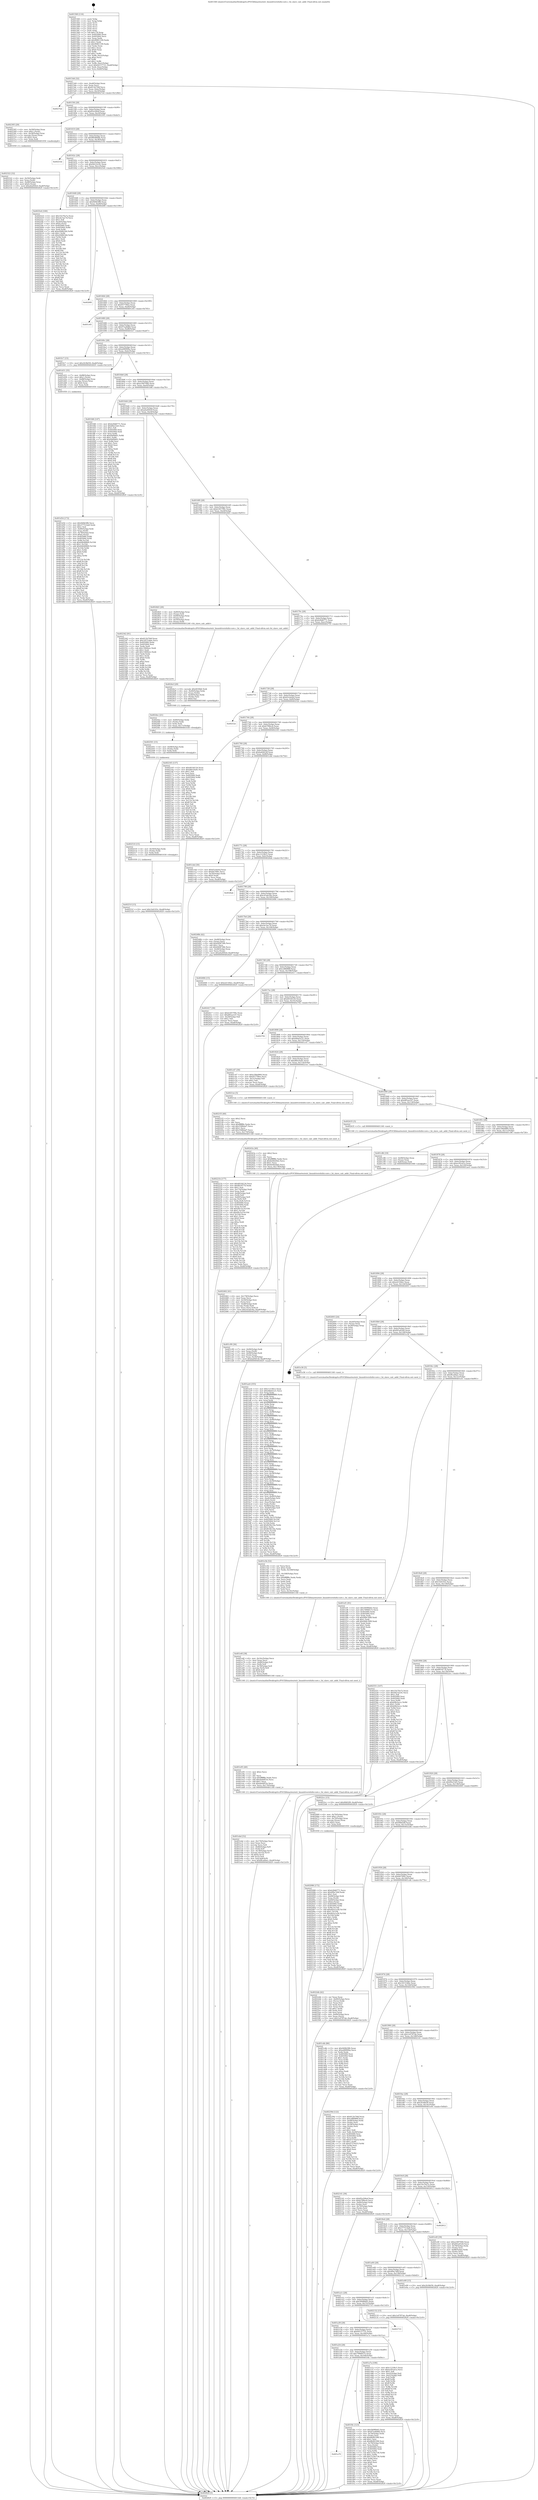 digraph "0x401560" {
  label = "0x401560 (/mnt/c/Users/mathe/Desktop/tcc/POCII/binaries/extr_linuxdriversfsifsi-core.c_fsi_slave_calc_addr_Final-ollvm.out::main(0))"
  labelloc = "t"
  node[shape=record]

  Entry [label="",width=0.3,height=0.3,shape=circle,fillcolor=black,style=filled]
  "0x4015d4" [label="{
     0x4015d4 [32]\l
     | [instrs]\l
     &nbsp;&nbsp;0x4015d4 \<+6\>: mov -0xa8(%rbp),%eax\l
     &nbsp;&nbsp;0x4015da \<+2\>: mov %eax,%ecx\l
     &nbsp;&nbsp;0x4015dc \<+6\>: sub $0x812b794f,%ecx\l
     &nbsp;&nbsp;0x4015e2 \<+6\>: mov %eax,-0xbc(%rbp)\l
     &nbsp;&nbsp;0x4015e8 \<+6\>: mov %ecx,-0xc0(%rbp)\l
     &nbsp;&nbsp;0x4015ee \<+6\>: je 00000000004027ed \<main+0x128d\>\l
  }"]
  "0x4027ed" [label="{
     0x4027ed\l
  }", style=dashed]
  "0x4015f4" [label="{
     0x4015f4 [28]\l
     | [instrs]\l
     &nbsp;&nbsp;0x4015f4 \<+5\>: jmp 00000000004015f9 \<main+0x99\>\l
     &nbsp;&nbsp;0x4015f9 \<+6\>: mov -0xbc(%rbp),%eax\l
     &nbsp;&nbsp;0x4015ff \<+5\>: sub $0x85e206af,%eax\l
     &nbsp;&nbsp;0x401604 \<+6\>: mov %eax,-0xc4(%rbp)\l
     &nbsp;&nbsp;0x40160a \<+6\>: je 0000000000402305 \<main+0xda5\>\l
  }"]
  Exit [label="",width=0.3,height=0.3,shape=circle,fillcolor=black,style=filled,peripheries=2]
  "0x402305" [label="{
     0x402305 [29]\l
     | [instrs]\l
     &nbsp;&nbsp;0x402305 \<+4\>: mov -0x58(%rbp),%rax\l
     &nbsp;&nbsp;0x402309 \<+6\>: movl $0x1,(%rax)\l
     &nbsp;&nbsp;0x40230f \<+4\>: mov -0x58(%rbp),%rax\l
     &nbsp;&nbsp;0x402313 \<+3\>: movslq (%rax),%rax\l
     &nbsp;&nbsp;0x402316 \<+4\>: shl $0x2,%rax\l
     &nbsp;&nbsp;0x40231a \<+3\>: mov %rax,%rdi\l
     &nbsp;&nbsp;0x40231d \<+5\>: call 0000000000401050 \<malloc@plt\>\l
     | [calls]\l
     &nbsp;&nbsp;0x401050 \{1\} (unknown)\l
  }"]
  "0x401610" [label="{
     0x401610 [28]\l
     | [instrs]\l
     &nbsp;&nbsp;0x401610 \<+5\>: jmp 0000000000401615 \<main+0xb5\>\l
     &nbsp;&nbsp;0x401615 \<+6\>: mov -0xbc(%rbp),%eax\l
     &nbsp;&nbsp;0x40161b \<+5\>: sub $0x8858fddb,%eax\l
     &nbsp;&nbsp;0x401620 \<+6\>: mov %eax,-0xc8(%rbp)\l
     &nbsp;&nbsp;0x401626 \<+6\>: je 000000000040253d \<main+0xfdd\>\l
  }"]
  "0x40251f" [label="{
     0x40251f [15]\l
     | [instrs]\l
     &nbsp;&nbsp;0x40251f \<+10\>: movl $0x1b4103c,-0xa8(%rbp)\l
     &nbsp;&nbsp;0x402529 \<+5\>: jmp 0000000000402829 \<main+0x12c9\>\l
  }"]
  "0x40253d" [label="{
     0x40253d\l
  }", style=dashed]
  "0x40162c" [label="{
     0x40162c [28]\l
     | [instrs]\l
     &nbsp;&nbsp;0x40162c \<+5\>: jmp 0000000000401631 \<main+0xd1\>\l
     &nbsp;&nbsp;0x401631 \<+6\>: mov -0xbc(%rbp),%eax\l
     &nbsp;&nbsp;0x401637 \<+5\>: sub $0x94232c0c,%eax\l
     &nbsp;&nbsp;0x40163c \<+6\>: mov %eax,-0xcc(%rbp)\l
     &nbsp;&nbsp;0x401642 \<+6\>: je 00000000004025e4 \<main+0x1084\>\l
  }"]
  "0x402510" [label="{
     0x402510 [15]\l
     | [instrs]\l
     &nbsp;&nbsp;0x402510 \<+4\>: mov -0x50(%rbp),%rdx\l
     &nbsp;&nbsp;0x402514 \<+3\>: mov (%rdx),%rdx\l
     &nbsp;&nbsp;0x402517 \<+3\>: mov %rdx,%rdi\l
     &nbsp;&nbsp;0x40251a \<+5\>: call 0000000000401030 \<free@plt\>\l
     | [calls]\l
     &nbsp;&nbsp;0x401030 \{1\} (unknown)\l
  }"]
  "0x4025e4" [label="{
     0x4025e4 [160]\l
     | [instrs]\l
     &nbsp;&nbsp;0x4025e4 \<+5\>: mov $0x33e70a7a,%eax\l
     &nbsp;&nbsp;0x4025e9 \<+5\>: mov $0xcbc5ac7d,%ecx\l
     &nbsp;&nbsp;0x4025ee \<+2\>: mov $0x1,%dl\l
     &nbsp;&nbsp;0x4025f0 \<+7\>: mov -0xa0(%rbp),%rsi\l
     &nbsp;&nbsp;0x4025f7 \<+6\>: movl $0x0,(%rsi)\l
     &nbsp;&nbsp;0x4025fd \<+7\>: mov 0x405060,%edi\l
     &nbsp;&nbsp;0x402604 \<+8\>: mov 0x405064,%r8d\l
     &nbsp;&nbsp;0x40260c \<+3\>: mov %edi,%r9d\l
     &nbsp;&nbsp;0x40260f \<+7\>: add $0xe0486344,%r9d\l
     &nbsp;&nbsp;0x402616 \<+4\>: sub $0x1,%r9d\l
     &nbsp;&nbsp;0x40261a \<+7\>: sub $0xe0486344,%r9d\l
     &nbsp;&nbsp;0x402621 \<+4\>: imul %r9d,%edi\l
     &nbsp;&nbsp;0x402625 \<+3\>: and $0x1,%edi\l
     &nbsp;&nbsp;0x402628 \<+3\>: cmp $0x0,%edi\l
     &nbsp;&nbsp;0x40262b \<+4\>: sete %r10b\l
     &nbsp;&nbsp;0x40262f \<+4\>: cmp $0xa,%r8d\l
     &nbsp;&nbsp;0x402633 \<+4\>: setl %r11b\l
     &nbsp;&nbsp;0x402637 \<+3\>: mov %r10b,%bl\l
     &nbsp;&nbsp;0x40263a \<+3\>: xor $0xff,%bl\l
     &nbsp;&nbsp;0x40263d \<+3\>: mov %r11b,%r14b\l
     &nbsp;&nbsp;0x402640 \<+4\>: xor $0xff,%r14b\l
     &nbsp;&nbsp;0x402644 \<+3\>: xor $0x0,%dl\l
     &nbsp;&nbsp;0x402647 \<+3\>: mov %bl,%r15b\l
     &nbsp;&nbsp;0x40264a \<+4\>: and $0x0,%r15b\l
     &nbsp;&nbsp;0x40264e \<+3\>: and %dl,%r10b\l
     &nbsp;&nbsp;0x402651 \<+3\>: mov %r14b,%r12b\l
     &nbsp;&nbsp;0x402654 \<+4\>: and $0x0,%r12b\l
     &nbsp;&nbsp;0x402658 \<+3\>: and %dl,%r11b\l
     &nbsp;&nbsp;0x40265b \<+3\>: or %r10b,%r15b\l
     &nbsp;&nbsp;0x40265e \<+3\>: or %r11b,%r12b\l
     &nbsp;&nbsp;0x402661 \<+3\>: xor %r12b,%r15b\l
     &nbsp;&nbsp;0x402664 \<+3\>: or %r14b,%bl\l
     &nbsp;&nbsp;0x402667 \<+3\>: xor $0xff,%bl\l
     &nbsp;&nbsp;0x40266a \<+3\>: or $0x0,%dl\l
     &nbsp;&nbsp;0x40266d \<+2\>: and %dl,%bl\l
     &nbsp;&nbsp;0x40266f \<+3\>: or %bl,%r15b\l
     &nbsp;&nbsp;0x402672 \<+4\>: test $0x1,%r15b\l
     &nbsp;&nbsp;0x402676 \<+3\>: cmovne %ecx,%eax\l
     &nbsp;&nbsp;0x402679 \<+6\>: mov %eax,-0xa8(%rbp)\l
     &nbsp;&nbsp;0x40267f \<+5\>: jmp 0000000000402829 \<main+0x12c9\>\l
  }"]
  "0x401648" [label="{
     0x401648 [28]\l
     | [instrs]\l
     &nbsp;&nbsp;0x401648 \<+5\>: jmp 000000000040164d \<main+0xed\>\l
     &nbsp;&nbsp;0x40164d \<+6\>: mov -0xbc(%rbp),%eax\l
     &nbsp;&nbsp;0x401653 \<+5\>: sub $0x949b5ff4,%eax\l
     &nbsp;&nbsp;0x401658 \<+6\>: mov %eax,-0xd0(%rbp)\l
     &nbsp;&nbsp;0x40165e \<+6\>: je 00000000004026f0 \<main+0x1190\>\l
  }"]
  "0x402501" [label="{
     0x402501 [15]\l
     | [instrs]\l
     &nbsp;&nbsp;0x402501 \<+4\>: mov -0x68(%rbp),%rdx\l
     &nbsp;&nbsp;0x402505 \<+3\>: mov (%rdx),%rdx\l
     &nbsp;&nbsp;0x402508 \<+3\>: mov %rdx,%rdi\l
     &nbsp;&nbsp;0x40250b \<+5\>: call 0000000000401030 \<free@plt\>\l
     | [calls]\l
     &nbsp;&nbsp;0x401030 \{1\} (unknown)\l
  }"]
  "0x4026f0" [label="{
     0x4026f0\l
  }", style=dashed]
  "0x401664" [label="{
     0x401664 [28]\l
     | [instrs]\l
     &nbsp;&nbsp;0x401664 \<+5\>: jmp 0000000000401669 \<main+0x109\>\l
     &nbsp;&nbsp;0x401669 \<+6\>: mov -0xbc(%rbp),%eax\l
     &nbsp;&nbsp;0x40166f \<+5\>: sub $0x95779fee,%eax\l
     &nbsp;&nbsp;0x401674 \<+6\>: mov %eax,-0xd4(%rbp)\l
     &nbsp;&nbsp;0x40167a \<+6\>: je 0000000000401c65 \<main+0x705\>\l
  }"]
  "0x4024ec" [label="{
     0x4024ec [21]\l
     | [instrs]\l
     &nbsp;&nbsp;0x4024ec \<+4\>: mov -0x80(%rbp),%rdx\l
     &nbsp;&nbsp;0x4024f0 \<+3\>: mov (%rdx),%rdx\l
     &nbsp;&nbsp;0x4024f3 \<+3\>: mov %rdx,%rdi\l
     &nbsp;&nbsp;0x4024f6 \<+6\>: mov %eax,-0x17c(%rbp)\l
     &nbsp;&nbsp;0x4024fc \<+5\>: call 0000000000401030 \<free@plt\>\l
     | [calls]\l
     &nbsp;&nbsp;0x401030 \{1\} (unknown)\l
  }"]
  "0x401c65" [label="{
     0x401c65\l
  }", style=dashed]
  "0x401680" [label="{
     0x401680 [28]\l
     | [instrs]\l
     &nbsp;&nbsp;0x401680 \<+5\>: jmp 0000000000401685 \<main+0x125\>\l
     &nbsp;&nbsp;0x401685 \<+6\>: mov -0xbc(%rbp),%eax\l
     &nbsp;&nbsp;0x40168b \<+5\>: sub $0x97ea8db6,%eax\l
     &nbsp;&nbsp;0x401690 \<+6\>: mov %eax,-0xd8(%rbp)\l
     &nbsp;&nbsp;0x401696 \<+6\>: je 0000000000401fc7 \<main+0xa67\>\l
  }"]
  "0x4024cf" [label="{
     0x4024cf [29]\l
     | [instrs]\l
     &nbsp;&nbsp;0x4024cf \<+10\>: movabs $0x4030b6,%rdi\l
     &nbsp;&nbsp;0x4024d9 \<+4\>: mov -0x40(%rbp),%rdx\l
     &nbsp;&nbsp;0x4024dd \<+2\>: mov %eax,(%rdx)\l
     &nbsp;&nbsp;0x4024df \<+4\>: mov -0x40(%rbp),%rdx\l
     &nbsp;&nbsp;0x4024e3 \<+2\>: mov (%rdx),%esi\l
     &nbsp;&nbsp;0x4024e5 \<+2\>: mov $0x0,%al\l
     &nbsp;&nbsp;0x4024e7 \<+5\>: call 0000000000401040 \<printf@plt\>\l
     | [calls]\l
     &nbsp;&nbsp;0x401040 \{1\} (unknown)\l
  }"]
  "0x401fc7" [label="{
     0x401fc7 [15]\l
     | [instrs]\l
     &nbsp;&nbsp;0x401fc7 \<+10\>: movl $0x2fc9bf30,-0xa8(%rbp)\l
     &nbsp;&nbsp;0x401fd1 \<+5\>: jmp 0000000000402829 \<main+0x12c9\>\l
  }"]
  "0x40169c" [label="{
     0x40169c [28]\l
     | [instrs]\l
     &nbsp;&nbsp;0x40169c \<+5\>: jmp 00000000004016a1 \<main+0x141\>\l
     &nbsp;&nbsp;0x4016a1 \<+6\>: mov -0xbc(%rbp),%eax\l
     &nbsp;&nbsp;0x4016a7 \<+5\>: sub $0xa0899f4a,%eax\l
     &nbsp;&nbsp;0x4016ac \<+6\>: mov %eax,-0xdc(%rbp)\l
     &nbsp;&nbsp;0x4016b2 \<+6\>: je 0000000000401d31 \<main+0x7d1\>\l
  }"]
  "0x402462" [label="{
     0x402462 [41]\l
     | [instrs]\l
     &nbsp;&nbsp;0x402462 \<+6\>: mov -0x178(%rbp),%ecx\l
     &nbsp;&nbsp;0x402468 \<+3\>: imul %eax,%ecx\l
     &nbsp;&nbsp;0x40246b \<+4\>: mov -0x50(%rbp),%rsi\l
     &nbsp;&nbsp;0x40246f \<+3\>: mov (%rsi),%rsi\l
     &nbsp;&nbsp;0x402472 \<+4\>: mov -0x48(%rbp),%rdi\l
     &nbsp;&nbsp;0x402476 \<+3\>: movslq (%rdi),%rdi\l
     &nbsp;&nbsp;0x402479 \<+3\>: mov %ecx,(%rsi,%rdi,4)\l
     &nbsp;&nbsp;0x40247c \<+10\>: movl $0xc43ab34a,-0xa8(%rbp)\l
     &nbsp;&nbsp;0x402486 \<+5\>: jmp 0000000000402829 \<main+0x12c9\>\l
  }"]
  "0x401d31" [label="{
     0x401d31 [35]\l
     | [instrs]\l
     &nbsp;&nbsp;0x401d31 \<+7\>: mov -0x88(%rbp),%rax\l
     &nbsp;&nbsp;0x401d38 \<+6\>: movl $0x1,(%rax)\l
     &nbsp;&nbsp;0x401d3e \<+7\>: mov -0x88(%rbp),%rax\l
     &nbsp;&nbsp;0x401d45 \<+3\>: movslq (%rax),%rax\l
     &nbsp;&nbsp;0x401d48 \<+4\>: shl $0x4,%rax\l
     &nbsp;&nbsp;0x401d4c \<+3\>: mov %rax,%rdi\l
     &nbsp;&nbsp;0x401d4f \<+5\>: call 0000000000401050 \<malloc@plt\>\l
     | [calls]\l
     &nbsp;&nbsp;0x401050 \{1\} (unknown)\l
  }"]
  "0x4016b8" [label="{
     0x4016b8 [28]\l
     | [instrs]\l
     &nbsp;&nbsp;0x4016b8 \<+5\>: jmp 00000000004016bd \<main+0x15d\>\l
     &nbsp;&nbsp;0x4016bd \<+6\>: mov -0xbc(%rbp),%eax\l
     &nbsp;&nbsp;0x4016c3 \<+5\>: sub $0xa1897940,%eax\l
     &nbsp;&nbsp;0x4016c8 \<+6\>: mov %eax,-0xe0(%rbp)\l
     &nbsp;&nbsp;0x4016ce \<+6\>: je 0000000000401fd6 \<main+0xa76\>\l
  }"]
  "0x40243a" [label="{
     0x40243a [40]\l
     | [instrs]\l
     &nbsp;&nbsp;0x40243a \<+5\>: mov $0x2,%ecx\l
     &nbsp;&nbsp;0x40243f \<+1\>: cltd\l
     &nbsp;&nbsp;0x402440 \<+2\>: idiv %ecx\l
     &nbsp;&nbsp;0x402442 \<+6\>: imul $0xfffffffe,%edx,%ecx\l
     &nbsp;&nbsp;0x402448 \<+6\>: sub $0x6e9d20d2,%ecx\l
     &nbsp;&nbsp;0x40244e \<+3\>: add $0x1,%ecx\l
     &nbsp;&nbsp;0x402451 \<+6\>: add $0x6e9d20d2,%ecx\l
     &nbsp;&nbsp;0x402457 \<+6\>: mov %ecx,-0x178(%rbp)\l
     &nbsp;&nbsp;0x40245d \<+5\>: call 0000000000401160 \<next_i\>\l
     | [calls]\l
     &nbsp;&nbsp;0x401160 \{1\} (/mnt/c/Users/mathe/Desktop/tcc/POCII/binaries/extr_linuxdriversfsifsi-core.c_fsi_slave_calc_addr_Final-ollvm.out::next_i)\l
  }"]
  "0x401fd6" [label="{
     0x401fd6 [147]\l
     | [instrs]\l
     &nbsp;&nbsp;0x401fd6 \<+5\>: mov $0xb28d6771,%eax\l
     &nbsp;&nbsp;0x401fdb \<+5\>: mov $0x89a53d3,%ecx\l
     &nbsp;&nbsp;0x401fe0 \<+2\>: mov $0x1,%dl\l
     &nbsp;&nbsp;0x401fe2 \<+7\>: mov 0x405060,%esi\l
     &nbsp;&nbsp;0x401fe9 \<+7\>: mov 0x405064,%edi\l
     &nbsp;&nbsp;0x401ff0 \<+3\>: mov %esi,%r8d\l
     &nbsp;&nbsp;0x401ff3 \<+7\>: sub $0xf44f9d01,%r8d\l
     &nbsp;&nbsp;0x401ffa \<+4\>: sub $0x1,%r8d\l
     &nbsp;&nbsp;0x401ffe \<+7\>: add $0xf44f9d01,%r8d\l
     &nbsp;&nbsp;0x402005 \<+4\>: imul %r8d,%esi\l
     &nbsp;&nbsp;0x402009 \<+3\>: and $0x1,%esi\l
     &nbsp;&nbsp;0x40200c \<+3\>: cmp $0x0,%esi\l
     &nbsp;&nbsp;0x40200f \<+4\>: sete %r9b\l
     &nbsp;&nbsp;0x402013 \<+3\>: cmp $0xa,%edi\l
     &nbsp;&nbsp;0x402016 \<+4\>: setl %r10b\l
     &nbsp;&nbsp;0x40201a \<+3\>: mov %r9b,%r11b\l
     &nbsp;&nbsp;0x40201d \<+4\>: xor $0xff,%r11b\l
     &nbsp;&nbsp;0x402021 \<+3\>: mov %r10b,%bl\l
     &nbsp;&nbsp;0x402024 \<+3\>: xor $0xff,%bl\l
     &nbsp;&nbsp;0x402027 \<+3\>: xor $0x0,%dl\l
     &nbsp;&nbsp;0x40202a \<+3\>: mov %r11b,%r14b\l
     &nbsp;&nbsp;0x40202d \<+4\>: and $0x0,%r14b\l
     &nbsp;&nbsp;0x402031 \<+3\>: and %dl,%r9b\l
     &nbsp;&nbsp;0x402034 \<+3\>: mov %bl,%r15b\l
     &nbsp;&nbsp;0x402037 \<+4\>: and $0x0,%r15b\l
     &nbsp;&nbsp;0x40203b \<+3\>: and %dl,%r10b\l
     &nbsp;&nbsp;0x40203e \<+3\>: or %r9b,%r14b\l
     &nbsp;&nbsp;0x402041 \<+3\>: or %r10b,%r15b\l
     &nbsp;&nbsp;0x402044 \<+3\>: xor %r15b,%r14b\l
     &nbsp;&nbsp;0x402047 \<+3\>: or %bl,%r11b\l
     &nbsp;&nbsp;0x40204a \<+4\>: xor $0xff,%r11b\l
     &nbsp;&nbsp;0x40204e \<+3\>: or $0x0,%dl\l
     &nbsp;&nbsp;0x402051 \<+3\>: and %dl,%r11b\l
     &nbsp;&nbsp;0x402054 \<+3\>: or %r11b,%r14b\l
     &nbsp;&nbsp;0x402057 \<+4\>: test $0x1,%r14b\l
     &nbsp;&nbsp;0x40205b \<+3\>: cmovne %ecx,%eax\l
     &nbsp;&nbsp;0x40205e \<+6\>: mov %eax,-0xa8(%rbp)\l
     &nbsp;&nbsp;0x402064 \<+5\>: jmp 0000000000402829 \<main+0x12c9\>\l
  }"]
  "0x4016d4" [label="{
     0x4016d4 [28]\l
     | [instrs]\l
     &nbsp;&nbsp;0x4016d4 \<+5\>: jmp 00000000004016d9 \<main+0x179\>\l
     &nbsp;&nbsp;0x4016d9 \<+6\>: mov -0xbc(%rbp),%eax\l
     &nbsp;&nbsp;0x4016df \<+5\>: sub $0xa6a0042f,%eax\l
     &nbsp;&nbsp;0x4016e4 \<+6\>: mov %eax,-0xe4(%rbp)\l
     &nbsp;&nbsp;0x4016ea \<+6\>: je 0000000000402342 \<main+0xde2\>\l
  }"]
  "0x402322" [label="{
     0x402322 [32]\l
     | [instrs]\l
     &nbsp;&nbsp;0x402322 \<+4\>: mov -0x50(%rbp),%rdi\l
     &nbsp;&nbsp;0x402326 \<+3\>: mov %rax,(%rdi)\l
     &nbsp;&nbsp;0x402329 \<+4\>: mov -0x48(%rbp),%rax\l
     &nbsp;&nbsp;0x40232d \<+6\>: movl $0x0,(%rax)\l
     &nbsp;&nbsp;0x402333 \<+10\>: movl $0xa6a0042f,-0xa8(%rbp)\l
     &nbsp;&nbsp;0x40233d \<+5\>: jmp 0000000000402829 \<main+0x12c9\>\l
  }"]
  "0x402342" [label="{
     0x402342 [91]\l
     | [instrs]\l
     &nbsp;&nbsp;0x402342 \<+5\>: mov $0x812b794f,%eax\l
     &nbsp;&nbsp;0x402347 \<+5\>: mov $0x181534be,%ecx\l
     &nbsp;&nbsp;0x40234c \<+7\>: mov 0x405060,%edx\l
     &nbsp;&nbsp;0x402353 \<+7\>: mov 0x405064,%esi\l
     &nbsp;&nbsp;0x40235a \<+2\>: mov %edx,%edi\l
     &nbsp;&nbsp;0x40235c \<+6\>: sub $0x1366feec,%edi\l
     &nbsp;&nbsp;0x402362 \<+3\>: sub $0x1,%edi\l
     &nbsp;&nbsp;0x402365 \<+6\>: add $0x1366feec,%edi\l
     &nbsp;&nbsp;0x40236b \<+3\>: imul %edi,%edx\l
     &nbsp;&nbsp;0x40236e \<+3\>: and $0x1,%edx\l
     &nbsp;&nbsp;0x402371 \<+3\>: cmp $0x0,%edx\l
     &nbsp;&nbsp;0x402374 \<+4\>: sete %r8b\l
     &nbsp;&nbsp;0x402378 \<+3\>: cmp $0xa,%esi\l
     &nbsp;&nbsp;0x40237b \<+4\>: setl %r9b\l
     &nbsp;&nbsp;0x40237f \<+3\>: mov %r8b,%r10b\l
     &nbsp;&nbsp;0x402382 \<+3\>: and %r9b,%r10b\l
     &nbsp;&nbsp;0x402385 \<+3\>: xor %r9b,%r8b\l
     &nbsp;&nbsp;0x402388 \<+3\>: or %r8b,%r10b\l
     &nbsp;&nbsp;0x40238b \<+4\>: test $0x1,%r10b\l
     &nbsp;&nbsp;0x40238f \<+3\>: cmovne %ecx,%eax\l
     &nbsp;&nbsp;0x402392 \<+6\>: mov %eax,-0xa8(%rbp)\l
     &nbsp;&nbsp;0x402398 \<+5\>: jmp 0000000000402829 \<main+0x12c9\>\l
  }"]
  "0x4016f0" [label="{
     0x4016f0 [28]\l
     | [instrs]\l
     &nbsp;&nbsp;0x4016f0 \<+5\>: jmp 00000000004016f5 \<main+0x195\>\l
     &nbsp;&nbsp;0x4016f5 \<+6\>: mov -0xbc(%rbp),%eax\l
     &nbsp;&nbsp;0x4016fb \<+5\>: sub $0xb185799c,%eax\l
     &nbsp;&nbsp;0x401700 \<+6\>: mov %eax,-0xe8(%rbp)\l
     &nbsp;&nbsp;0x401706 \<+6\>: je 00000000004024b5 \<main+0xf55\>\l
  }"]
  "0x40221b" [label="{
     0x40221b [177]\l
     | [instrs]\l
     &nbsp;&nbsp;0x40221b \<+5\>: mov $0xd01fd124,%ecx\l
     &nbsp;&nbsp;0x402220 \<+5\>: mov $0x8018774,%edx\l
     &nbsp;&nbsp;0x402225 \<+3\>: mov $0x1,%sil\l
     &nbsp;&nbsp;0x402228 \<+6\>: mov -0x174(%rbp),%edi\l
     &nbsp;&nbsp;0x40222e \<+3\>: imul %eax,%edi\l
     &nbsp;&nbsp;0x402231 \<+4\>: mov -0x68(%rbp),%r8\l
     &nbsp;&nbsp;0x402235 \<+3\>: mov (%r8),%r8\l
     &nbsp;&nbsp;0x402238 \<+4\>: mov -0x60(%rbp),%r9\l
     &nbsp;&nbsp;0x40223c \<+3\>: movslq (%r9),%r9\l
     &nbsp;&nbsp;0x40223f \<+4\>: mov %edi,(%r8,%r9,4)\l
     &nbsp;&nbsp;0x402243 \<+7\>: mov 0x405060,%eax\l
     &nbsp;&nbsp;0x40224a \<+7\>: mov 0x405064,%edi\l
     &nbsp;&nbsp;0x402251 \<+3\>: mov %eax,%r10d\l
     &nbsp;&nbsp;0x402254 \<+7\>: add $0xd9c5cf,%r10d\l
     &nbsp;&nbsp;0x40225b \<+4\>: sub $0x1,%r10d\l
     &nbsp;&nbsp;0x40225f \<+7\>: sub $0xd9c5cf,%r10d\l
     &nbsp;&nbsp;0x402266 \<+4\>: imul %r10d,%eax\l
     &nbsp;&nbsp;0x40226a \<+3\>: and $0x1,%eax\l
     &nbsp;&nbsp;0x40226d \<+3\>: cmp $0x0,%eax\l
     &nbsp;&nbsp;0x402270 \<+4\>: sete %r11b\l
     &nbsp;&nbsp;0x402274 \<+3\>: cmp $0xa,%edi\l
     &nbsp;&nbsp;0x402277 \<+3\>: setl %bl\l
     &nbsp;&nbsp;0x40227a \<+3\>: mov %r11b,%r14b\l
     &nbsp;&nbsp;0x40227d \<+4\>: xor $0xff,%r14b\l
     &nbsp;&nbsp;0x402281 \<+3\>: mov %bl,%r15b\l
     &nbsp;&nbsp;0x402284 \<+4\>: xor $0xff,%r15b\l
     &nbsp;&nbsp;0x402288 \<+4\>: xor $0x0,%sil\l
     &nbsp;&nbsp;0x40228c \<+3\>: mov %r14b,%r12b\l
     &nbsp;&nbsp;0x40228f \<+4\>: and $0x0,%r12b\l
     &nbsp;&nbsp;0x402293 \<+3\>: and %sil,%r11b\l
     &nbsp;&nbsp;0x402296 \<+3\>: mov %r15b,%r13b\l
     &nbsp;&nbsp;0x402299 \<+4\>: and $0x0,%r13b\l
     &nbsp;&nbsp;0x40229d \<+3\>: and %sil,%bl\l
     &nbsp;&nbsp;0x4022a0 \<+3\>: or %r11b,%r12b\l
     &nbsp;&nbsp;0x4022a3 \<+3\>: or %bl,%r13b\l
     &nbsp;&nbsp;0x4022a6 \<+3\>: xor %r13b,%r12b\l
     &nbsp;&nbsp;0x4022a9 \<+3\>: or %r15b,%r14b\l
     &nbsp;&nbsp;0x4022ac \<+4\>: xor $0xff,%r14b\l
     &nbsp;&nbsp;0x4022b0 \<+4\>: or $0x0,%sil\l
     &nbsp;&nbsp;0x4022b4 \<+3\>: and %sil,%r14b\l
     &nbsp;&nbsp;0x4022b7 \<+3\>: or %r14b,%r12b\l
     &nbsp;&nbsp;0x4022ba \<+4\>: test $0x1,%r12b\l
     &nbsp;&nbsp;0x4022be \<+3\>: cmovne %edx,%ecx\l
     &nbsp;&nbsp;0x4022c1 \<+6\>: mov %ecx,-0xa8(%rbp)\l
     &nbsp;&nbsp;0x4022c7 \<+5\>: jmp 0000000000402829 \<main+0x12c9\>\l
  }"]
  "0x4024b5" [label="{
     0x4024b5 [26]\l
     | [instrs]\l
     &nbsp;&nbsp;0x4024b5 \<+4\>: mov -0x80(%rbp),%rax\l
     &nbsp;&nbsp;0x4024b9 \<+3\>: mov (%rax),%rdi\l
     &nbsp;&nbsp;0x4024bc \<+4\>: mov -0x68(%rbp),%rax\l
     &nbsp;&nbsp;0x4024c0 \<+3\>: mov (%rax),%rsi\l
     &nbsp;&nbsp;0x4024c3 \<+4\>: mov -0x50(%rbp),%rax\l
     &nbsp;&nbsp;0x4024c7 \<+3\>: mov (%rax),%rdx\l
     &nbsp;&nbsp;0x4024ca \<+5\>: call 0000000000401240 \<fsi_slave_calc_addr\>\l
     | [calls]\l
     &nbsp;&nbsp;0x401240 \{1\} (/mnt/c/Users/mathe/Desktop/tcc/POCII/binaries/extr_linuxdriversfsifsi-core.c_fsi_slave_calc_addr_Final-ollvm.out::fsi_slave_calc_addr)\l
  }"]
  "0x40170c" [label="{
     0x40170c [28]\l
     | [instrs]\l
     &nbsp;&nbsp;0x40170c \<+5\>: jmp 0000000000401711 \<main+0x1b1\>\l
     &nbsp;&nbsp;0x401711 \<+6\>: mov -0xbc(%rbp),%eax\l
     &nbsp;&nbsp;0x401717 \<+5\>: sub $0xb28d6771,%eax\l
     &nbsp;&nbsp;0x40171c \<+6\>: mov %eax,-0xec(%rbp)\l
     &nbsp;&nbsp;0x401722 \<+6\>: je 0000000000402755 \<main+0x11f5\>\l
  }"]
  "0x4021f3" [label="{
     0x4021f3 [40]\l
     | [instrs]\l
     &nbsp;&nbsp;0x4021f3 \<+5\>: mov $0x2,%ecx\l
     &nbsp;&nbsp;0x4021f8 \<+1\>: cltd\l
     &nbsp;&nbsp;0x4021f9 \<+2\>: idiv %ecx\l
     &nbsp;&nbsp;0x4021fb \<+6\>: imul $0xfffffffe,%edx,%ecx\l
     &nbsp;&nbsp;0x402201 \<+6\>: sub $0x3588daf7,%ecx\l
     &nbsp;&nbsp;0x402207 \<+3\>: add $0x1,%ecx\l
     &nbsp;&nbsp;0x40220a \<+6\>: add $0x3588daf7,%ecx\l
     &nbsp;&nbsp;0x402210 \<+6\>: mov %ecx,-0x174(%rbp)\l
     &nbsp;&nbsp;0x402216 \<+5\>: call 0000000000401160 \<next_i\>\l
     | [calls]\l
     &nbsp;&nbsp;0x401160 \{1\} (/mnt/c/Users/mathe/Desktop/tcc/POCII/binaries/extr_linuxdriversfsifsi-core.c_fsi_slave_calc_addr_Final-ollvm.out::next_i)\l
  }"]
  "0x402755" [label="{
     0x402755\l
  }", style=dashed]
  "0x401728" [label="{
     0x401728 [28]\l
     | [instrs]\l
     &nbsp;&nbsp;0x401728 \<+5\>: jmp 000000000040172d \<main+0x1cd\>\l
     &nbsp;&nbsp;0x40172d \<+6\>: mov -0xbc(%rbp),%eax\l
     &nbsp;&nbsp;0x401733 \<+5\>: sub $0xb5c4efed,%eax\l
     &nbsp;&nbsp;0x401738 \<+6\>: mov %eax,-0xf0(%rbp)\l
     &nbsp;&nbsp;0x40173e \<+6\>: je 000000000040252e \<main+0xfce\>\l
  }"]
  "0x402086" [label="{
     0x402086 [172]\l
     | [instrs]\l
     &nbsp;&nbsp;0x402086 \<+5\>: mov $0xb28d6771,%ecx\l
     &nbsp;&nbsp;0x40208b \<+5\>: mov $0x4f9a749f,%edx\l
     &nbsp;&nbsp;0x402090 \<+3\>: mov $0x1,%sil\l
     &nbsp;&nbsp;0x402093 \<+4\>: mov -0x68(%rbp),%rdi\l
     &nbsp;&nbsp;0x402097 \<+3\>: mov %rax,(%rdi)\l
     &nbsp;&nbsp;0x40209a \<+4\>: mov -0x60(%rbp),%rax\l
     &nbsp;&nbsp;0x40209e \<+6\>: movl $0x0,(%rax)\l
     &nbsp;&nbsp;0x4020a4 \<+8\>: mov 0x405060,%r8d\l
     &nbsp;&nbsp;0x4020ac \<+8\>: mov 0x405064,%r9d\l
     &nbsp;&nbsp;0x4020b4 \<+3\>: mov %r8d,%r10d\l
     &nbsp;&nbsp;0x4020b7 \<+7\>: add $0xdd2a1a56,%r10d\l
     &nbsp;&nbsp;0x4020be \<+4\>: sub $0x1,%r10d\l
     &nbsp;&nbsp;0x4020c2 \<+7\>: sub $0xdd2a1a56,%r10d\l
     &nbsp;&nbsp;0x4020c9 \<+4\>: imul %r10d,%r8d\l
     &nbsp;&nbsp;0x4020cd \<+4\>: and $0x1,%r8d\l
     &nbsp;&nbsp;0x4020d1 \<+4\>: cmp $0x0,%r8d\l
     &nbsp;&nbsp;0x4020d5 \<+4\>: sete %r11b\l
     &nbsp;&nbsp;0x4020d9 \<+4\>: cmp $0xa,%r9d\l
     &nbsp;&nbsp;0x4020dd \<+3\>: setl %bl\l
     &nbsp;&nbsp;0x4020e0 \<+3\>: mov %r11b,%r14b\l
     &nbsp;&nbsp;0x4020e3 \<+4\>: xor $0xff,%r14b\l
     &nbsp;&nbsp;0x4020e7 \<+3\>: mov %bl,%r15b\l
     &nbsp;&nbsp;0x4020ea \<+4\>: xor $0xff,%r15b\l
     &nbsp;&nbsp;0x4020ee \<+4\>: xor $0x0,%sil\l
     &nbsp;&nbsp;0x4020f2 \<+3\>: mov %r14b,%r12b\l
     &nbsp;&nbsp;0x4020f5 \<+4\>: and $0x0,%r12b\l
     &nbsp;&nbsp;0x4020f9 \<+3\>: and %sil,%r11b\l
     &nbsp;&nbsp;0x4020fc \<+3\>: mov %r15b,%r13b\l
     &nbsp;&nbsp;0x4020ff \<+4\>: and $0x0,%r13b\l
     &nbsp;&nbsp;0x402103 \<+3\>: and %sil,%bl\l
     &nbsp;&nbsp;0x402106 \<+3\>: or %r11b,%r12b\l
     &nbsp;&nbsp;0x402109 \<+3\>: or %bl,%r13b\l
     &nbsp;&nbsp;0x40210c \<+3\>: xor %r13b,%r12b\l
     &nbsp;&nbsp;0x40210f \<+3\>: or %r15b,%r14b\l
     &nbsp;&nbsp;0x402112 \<+4\>: xor $0xff,%r14b\l
     &nbsp;&nbsp;0x402116 \<+4\>: or $0x0,%sil\l
     &nbsp;&nbsp;0x40211a \<+3\>: and %sil,%r14b\l
     &nbsp;&nbsp;0x40211d \<+3\>: or %r14b,%r12b\l
     &nbsp;&nbsp;0x402120 \<+4\>: test $0x1,%r12b\l
     &nbsp;&nbsp;0x402124 \<+3\>: cmovne %edx,%ecx\l
     &nbsp;&nbsp;0x402127 \<+6\>: mov %ecx,-0xa8(%rbp)\l
     &nbsp;&nbsp;0x40212d \<+5\>: jmp 0000000000402829 \<main+0x12c9\>\l
  }"]
  "0x40252e" [label="{
     0x40252e\l
  }", style=dashed]
  "0x401744" [label="{
     0x401744 [28]\l
     | [instrs]\l
     &nbsp;&nbsp;0x401744 \<+5\>: jmp 0000000000401749 \<main+0x1e9\>\l
     &nbsp;&nbsp;0x401749 \<+6\>: mov -0xbc(%rbp),%eax\l
     &nbsp;&nbsp;0x40174f \<+5\>: sub $0xb7f9fecb,%eax\l
     &nbsp;&nbsp;0x401754 \<+6\>: mov %eax,-0xf4(%rbp)\l
     &nbsp;&nbsp;0x40175a \<+6\>: je 0000000000402165 \<main+0xc05\>\l
  }"]
  "0x401a70" [label="{
     0x401a70\l
  }", style=dashed]
  "0x402165" [label="{
     0x402165 [137]\l
     | [instrs]\l
     &nbsp;&nbsp;0x402165 \<+5\>: mov $0xd01fd124,%eax\l
     &nbsp;&nbsp;0x40216a \<+5\>: mov $0xd6b16a0c,%ecx\l
     &nbsp;&nbsp;0x40216f \<+2\>: mov $0x1,%dl\l
     &nbsp;&nbsp;0x402171 \<+2\>: xor %esi,%esi\l
     &nbsp;&nbsp;0x402173 \<+7\>: mov 0x405060,%edi\l
     &nbsp;&nbsp;0x40217a \<+8\>: mov 0x405064,%r8d\l
     &nbsp;&nbsp;0x402182 \<+3\>: sub $0x1,%esi\l
     &nbsp;&nbsp;0x402185 \<+3\>: mov %edi,%r9d\l
     &nbsp;&nbsp;0x402188 \<+3\>: add %esi,%r9d\l
     &nbsp;&nbsp;0x40218b \<+4\>: imul %r9d,%edi\l
     &nbsp;&nbsp;0x40218f \<+3\>: and $0x1,%edi\l
     &nbsp;&nbsp;0x402192 \<+3\>: cmp $0x0,%edi\l
     &nbsp;&nbsp;0x402195 \<+4\>: sete %r10b\l
     &nbsp;&nbsp;0x402199 \<+4\>: cmp $0xa,%r8d\l
     &nbsp;&nbsp;0x40219d \<+4\>: setl %r11b\l
     &nbsp;&nbsp;0x4021a1 \<+3\>: mov %r10b,%bl\l
     &nbsp;&nbsp;0x4021a4 \<+3\>: xor $0xff,%bl\l
     &nbsp;&nbsp;0x4021a7 \<+3\>: mov %r11b,%r14b\l
     &nbsp;&nbsp;0x4021aa \<+4\>: xor $0xff,%r14b\l
     &nbsp;&nbsp;0x4021ae \<+3\>: xor $0x1,%dl\l
     &nbsp;&nbsp;0x4021b1 \<+3\>: mov %bl,%r15b\l
     &nbsp;&nbsp;0x4021b4 \<+4\>: and $0xff,%r15b\l
     &nbsp;&nbsp;0x4021b8 \<+3\>: and %dl,%r10b\l
     &nbsp;&nbsp;0x4021bb \<+3\>: mov %r14b,%r12b\l
     &nbsp;&nbsp;0x4021be \<+4\>: and $0xff,%r12b\l
     &nbsp;&nbsp;0x4021c2 \<+3\>: and %dl,%r11b\l
     &nbsp;&nbsp;0x4021c5 \<+3\>: or %r10b,%r15b\l
     &nbsp;&nbsp;0x4021c8 \<+3\>: or %r11b,%r12b\l
     &nbsp;&nbsp;0x4021cb \<+3\>: xor %r12b,%r15b\l
     &nbsp;&nbsp;0x4021ce \<+3\>: or %r14b,%bl\l
     &nbsp;&nbsp;0x4021d1 \<+3\>: xor $0xff,%bl\l
     &nbsp;&nbsp;0x4021d4 \<+3\>: or $0x1,%dl\l
     &nbsp;&nbsp;0x4021d7 \<+2\>: and %dl,%bl\l
     &nbsp;&nbsp;0x4021d9 \<+3\>: or %bl,%r15b\l
     &nbsp;&nbsp;0x4021dc \<+4\>: test $0x1,%r15b\l
     &nbsp;&nbsp;0x4021e0 \<+3\>: cmovne %ecx,%eax\l
     &nbsp;&nbsp;0x4021e3 \<+6\>: mov %eax,-0xa8(%rbp)\l
     &nbsp;&nbsp;0x4021e9 \<+5\>: jmp 0000000000402829 \<main+0x12c9\>\l
  }"]
  "0x401760" [label="{
     0x401760 [28]\l
     | [instrs]\l
     &nbsp;&nbsp;0x401760 \<+5\>: jmp 0000000000401765 \<main+0x205\>\l
     &nbsp;&nbsp;0x401765 \<+6\>: mov -0xbc(%rbp),%eax\l
     &nbsp;&nbsp;0x40176b \<+5\>: sub $0xbab9d1df,%eax\l
     &nbsp;&nbsp;0x401770 \<+6\>: mov %eax,-0xf8(%rbp)\l
     &nbsp;&nbsp;0x401776 \<+6\>: je 0000000000401cbd \<main+0x75d\>\l
  }"]
  "0x401f4c" [label="{
     0x401f4c [123]\l
     | [instrs]\l
     &nbsp;&nbsp;0x401f4c \<+5\>: mov $0x560f6b62,%eax\l
     &nbsp;&nbsp;0x401f51 \<+5\>: mov $0x97ea8db6,%ecx\l
     &nbsp;&nbsp;0x401f56 \<+4\>: mov -0x78(%rbp),%rdx\l
     &nbsp;&nbsp;0x401f5a \<+2\>: mov (%rdx),%esi\l
     &nbsp;&nbsp;0x401f5c \<+6\>: add $0x8b9f2398,%esi\l
     &nbsp;&nbsp;0x401f62 \<+3\>: add $0x1,%esi\l
     &nbsp;&nbsp;0x401f65 \<+6\>: sub $0x8b9f2398,%esi\l
     &nbsp;&nbsp;0x401f6b \<+4\>: mov -0x78(%rbp),%rdx\l
     &nbsp;&nbsp;0x401f6f \<+2\>: mov %esi,(%rdx)\l
     &nbsp;&nbsp;0x401f71 \<+7\>: mov 0x405060,%esi\l
     &nbsp;&nbsp;0x401f78 \<+7\>: mov 0x405064,%edi\l
     &nbsp;&nbsp;0x401f7f \<+3\>: mov %esi,%r8d\l
     &nbsp;&nbsp;0x401f82 \<+7\>: sub $0x7234a736,%r8d\l
     &nbsp;&nbsp;0x401f89 \<+4\>: sub $0x1,%r8d\l
     &nbsp;&nbsp;0x401f8d \<+7\>: add $0x7234a736,%r8d\l
     &nbsp;&nbsp;0x401f94 \<+4\>: imul %r8d,%esi\l
     &nbsp;&nbsp;0x401f98 \<+3\>: and $0x1,%esi\l
     &nbsp;&nbsp;0x401f9b \<+3\>: cmp $0x0,%esi\l
     &nbsp;&nbsp;0x401f9e \<+4\>: sete %r9b\l
     &nbsp;&nbsp;0x401fa2 \<+3\>: cmp $0xa,%edi\l
     &nbsp;&nbsp;0x401fa5 \<+4\>: setl %r10b\l
     &nbsp;&nbsp;0x401fa9 \<+3\>: mov %r9b,%r11b\l
     &nbsp;&nbsp;0x401fac \<+3\>: and %r10b,%r11b\l
     &nbsp;&nbsp;0x401faf \<+3\>: xor %r10b,%r9b\l
     &nbsp;&nbsp;0x401fb2 \<+3\>: or %r9b,%r11b\l
     &nbsp;&nbsp;0x401fb5 \<+4\>: test $0x1,%r11b\l
     &nbsp;&nbsp;0x401fb9 \<+3\>: cmovne %ecx,%eax\l
     &nbsp;&nbsp;0x401fbc \<+6\>: mov %eax,-0xa8(%rbp)\l
     &nbsp;&nbsp;0x401fc2 \<+5\>: jmp 0000000000402829 \<main+0x12c9\>\l
  }"]
  "0x401cbd" [label="{
     0x401cbd [30]\l
     | [instrs]\l
     &nbsp;&nbsp;0x401cbd \<+5\>: mov $0xb5c4efed,%eax\l
     &nbsp;&nbsp;0x401cc2 \<+5\>: mov $0xbb70f0c,%ecx\l
     &nbsp;&nbsp;0x401cc7 \<+3\>: mov -0x30(%rbp),%edx\l
     &nbsp;&nbsp;0x401cca \<+3\>: cmp $0x0,%edx\l
     &nbsp;&nbsp;0x401ccd \<+3\>: cmove %ecx,%eax\l
     &nbsp;&nbsp;0x401cd0 \<+6\>: mov %eax,-0xa8(%rbp)\l
     &nbsp;&nbsp;0x401cd6 \<+5\>: jmp 0000000000402829 \<main+0x12c9\>\l
  }"]
  "0x40177c" [label="{
     0x40177c [28]\l
     | [instrs]\l
     &nbsp;&nbsp;0x40177c \<+5\>: jmp 0000000000401781 \<main+0x221\>\l
     &nbsp;&nbsp;0x401781 \<+6\>: mov -0xbc(%rbp),%eax\l
     &nbsp;&nbsp;0x401787 \<+5\>: sub $0xc121f6c5,%eax\l
     &nbsp;&nbsp;0x40178c \<+6\>: mov %eax,-0xfc(%rbp)\l
     &nbsp;&nbsp;0x401792 \<+6\>: je 00000000004026ab \<main+0x114b\>\l
  }"]
  "0x401ebd" [label="{
     0x401ebd [52]\l
     | [instrs]\l
     &nbsp;&nbsp;0x401ebd \<+6\>: mov -0x170(%rbp),%ecx\l
     &nbsp;&nbsp;0x401ec3 \<+3\>: imul %eax,%ecx\l
     &nbsp;&nbsp;0x401ec6 \<+3\>: movslq %ecx,%r8\l
     &nbsp;&nbsp;0x401ec9 \<+4\>: mov -0x80(%rbp),%r9\l
     &nbsp;&nbsp;0x401ecd \<+3\>: mov (%r9),%r9\l
     &nbsp;&nbsp;0x401ed0 \<+4\>: mov -0x78(%rbp),%r10\l
     &nbsp;&nbsp;0x401ed4 \<+3\>: movslq (%r10),%r10\l
     &nbsp;&nbsp;0x401ed7 \<+4\>: shl $0x4,%r10\l
     &nbsp;&nbsp;0x401edb \<+3\>: add %r10,%r9\l
     &nbsp;&nbsp;0x401ede \<+4\>: mov %r8,0x8(%r9)\l
     &nbsp;&nbsp;0x401ee2 \<+10\>: movl $0xf8ca6bec,-0xa8(%rbp)\l
     &nbsp;&nbsp;0x401eec \<+5\>: jmp 0000000000402829 \<main+0x12c9\>\l
  }"]
  "0x4026ab" [label="{
     0x4026ab\l
  }", style=dashed]
  "0x401798" [label="{
     0x401798 [28]\l
     | [instrs]\l
     &nbsp;&nbsp;0x401798 \<+5\>: jmp 000000000040179d \<main+0x23d\>\l
     &nbsp;&nbsp;0x40179d \<+6\>: mov -0xbc(%rbp),%eax\l
     &nbsp;&nbsp;0x4017a3 \<+5\>: sub $0xc43ab34a,%eax\l
     &nbsp;&nbsp;0x4017a8 \<+6\>: mov %eax,-0x100(%rbp)\l
     &nbsp;&nbsp;0x4017ae \<+6\>: je 000000000040248b \<main+0xf2b\>\l
  }"]
  "0x401e95" [label="{
     0x401e95 [40]\l
     | [instrs]\l
     &nbsp;&nbsp;0x401e95 \<+5\>: mov $0x2,%ecx\l
     &nbsp;&nbsp;0x401e9a \<+1\>: cltd\l
     &nbsp;&nbsp;0x401e9b \<+2\>: idiv %ecx\l
     &nbsp;&nbsp;0x401e9d \<+6\>: imul $0xfffffffe,%edx,%ecx\l
     &nbsp;&nbsp;0x401ea3 \<+6\>: add $0xde6df53e,%ecx\l
     &nbsp;&nbsp;0x401ea9 \<+3\>: add $0x1,%ecx\l
     &nbsp;&nbsp;0x401eac \<+6\>: sub $0xde6df53e,%ecx\l
     &nbsp;&nbsp;0x401eb2 \<+6\>: mov %ecx,-0x170(%rbp)\l
     &nbsp;&nbsp;0x401eb8 \<+5\>: call 0000000000401160 \<next_i\>\l
     | [calls]\l
     &nbsp;&nbsp;0x401160 \{1\} (/mnt/c/Users/mathe/Desktop/tcc/POCII/binaries/extr_linuxdriversfsifsi-core.c_fsi_slave_calc_addr_Final-ollvm.out::next_i)\l
  }"]
  "0x40248b" [label="{
     0x40248b [42]\l
     | [instrs]\l
     &nbsp;&nbsp;0x40248b \<+4\>: mov -0x48(%rbp),%rax\l
     &nbsp;&nbsp;0x40248f \<+2\>: mov (%rax),%ecx\l
     &nbsp;&nbsp;0x402491 \<+6\>: add $0x640874fb,%ecx\l
     &nbsp;&nbsp;0x402497 \<+3\>: add $0x1,%ecx\l
     &nbsp;&nbsp;0x40249a \<+6\>: sub $0x640874fb,%ecx\l
     &nbsp;&nbsp;0x4024a0 \<+4\>: mov -0x48(%rbp),%rax\l
     &nbsp;&nbsp;0x4024a4 \<+2\>: mov %ecx,(%rax)\l
     &nbsp;&nbsp;0x4024a6 \<+10\>: movl $0xa6a0042f,-0xa8(%rbp)\l
     &nbsp;&nbsp;0x4024b0 \<+5\>: jmp 0000000000402829 \<main+0x12c9\>\l
  }"]
  "0x4017b4" [label="{
     0x4017b4 [28]\l
     | [instrs]\l
     &nbsp;&nbsp;0x4017b4 \<+5\>: jmp 00000000004017b9 \<main+0x259\>\l
     &nbsp;&nbsp;0x4017b9 \<+6\>: mov -0xbc(%rbp),%eax\l
     &nbsp;&nbsp;0x4017bf \<+5\>: sub $0xcbc5ac7d,%eax\l
     &nbsp;&nbsp;0x4017c4 \<+6\>: mov %eax,-0x104(%rbp)\l
     &nbsp;&nbsp;0x4017ca \<+6\>: je 0000000000402684 \<main+0x1124\>\l
  }"]
  "0x401e6f" [label="{
     0x401e6f [38]\l
     | [instrs]\l
     &nbsp;&nbsp;0x401e6f \<+6\>: mov -0x16c(%rbp),%ecx\l
     &nbsp;&nbsp;0x401e75 \<+3\>: imul %eax,%ecx\l
     &nbsp;&nbsp;0x401e78 \<+4\>: mov -0x80(%rbp),%r8\l
     &nbsp;&nbsp;0x401e7c \<+3\>: mov (%r8),%r8\l
     &nbsp;&nbsp;0x401e7f \<+4\>: mov -0x78(%rbp),%r9\l
     &nbsp;&nbsp;0x401e83 \<+3\>: movslq (%r9),%r9\l
     &nbsp;&nbsp;0x401e86 \<+4\>: shl $0x4,%r9\l
     &nbsp;&nbsp;0x401e8a \<+3\>: add %r9,%r8\l
     &nbsp;&nbsp;0x401e8d \<+3\>: mov %ecx,(%r8)\l
     &nbsp;&nbsp;0x401e90 \<+5\>: call 0000000000401160 \<next_i\>\l
     | [calls]\l
     &nbsp;&nbsp;0x401160 \{1\} (/mnt/c/Users/mathe/Desktop/tcc/POCII/binaries/extr_linuxdriversfsifsi-core.c_fsi_slave_calc_addr_Final-ollvm.out::next_i)\l
  }"]
  "0x402684" [label="{
     0x402684 [15]\l
     | [instrs]\l
     &nbsp;&nbsp;0x402684 \<+10\>: movl $0xed15f4ec,-0xa8(%rbp)\l
     &nbsp;&nbsp;0x40268e \<+5\>: jmp 0000000000402829 \<main+0x12c9\>\l
  }"]
  "0x4017d0" [label="{
     0x4017d0 [28]\l
     | [instrs]\l
     &nbsp;&nbsp;0x4017d0 \<+5\>: jmp 00000000004017d5 \<main+0x275\>\l
     &nbsp;&nbsp;0x4017d5 \<+6\>: mov -0xbc(%rbp),%eax\l
     &nbsp;&nbsp;0x4017db \<+5\>: sub $0xcd86f88f,%eax\l
     &nbsp;&nbsp;0x4017e0 \<+6\>: mov %eax,-0x108(%rbp)\l
     &nbsp;&nbsp;0x4017e6 \<+6\>: je 0000000000402417 \<main+0xeb7\>\l
  }"]
  "0x401e3b" [label="{
     0x401e3b [52]\l
     | [instrs]\l
     &nbsp;&nbsp;0x401e3b \<+2\>: xor %ecx,%ecx\l
     &nbsp;&nbsp;0x401e3d \<+5\>: mov $0x2,%edx\l
     &nbsp;&nbsp;0x401e42 \<+6\>: mov %edx,-0x168(%rbp)\l
     &nbsp;&nbsp;0x401e48 \<+1\>: cltd\l
     &nbsp;&nbsp;0x401e49 \<+6\>: mov -0x168(%rbp),%esi\l
     &nbsp;&nbsp;0x401e4f \<+2\>: idiv %esi\l
     &nbsp;&nbsp;0x401e51 \<+6\>: imul $0xfffffffe,%edx,%edx\l
     &nbsp;&nbsp;0x401e57 \<+2\>: mov %ecx,%edi\l
     &nbsp;&nbsp;0x401e59 \<+2\>: sub %edx,%edi\l
     &nbsp;&nbsp;0x401e5b \<+2\>: mov %ecx,%edx\l
     &nbsp;&nbsp;0x401e5d \<+3\>: sub $0x1,%edx\l
     &nbsp;&nbsp;0x401e60 \<+2\>: add %edx,%edi\l
     &nbsp;&nbsp;0x401e62 \<+2\>: sub %edi,%ecx\l
     &nbsp;&nbsp;0x401e64 \<+6\>: mov %ecx,-0x16c(%rbp)\l
     &nbsp;&nbsp;0x401e6a \<+5\>: call 0000000000401160 \<next_i\>\l
     | [calls]\l
     &nbsp;&nbsp;0x401160 \{1\} (/mnt/c/Users/mathe/Desktop/tcc/POCII/binaries/extr_linuxdriversfsifsi-core.c_fsi_slave_calc_addr_Final-ollvm.out::next_i)\l
  }"]
  "0x402417" [label="{
     0x402417 [30]\l
     | [instrs]\l
     &nbsp;&nbsp;0x402417 \<+5\>: mov $0xb185799c,%eax\l
     &nbsp;&nbsp;0x40241c \<+5\>: mov $0xd85aa1d7,%ecx\l
     &nbsp;&nbsp;0x402421 \<+3\>: mov -0x29(%rbp),%dl\l
     &nbsp;&nbsp;0x402424 \<+3\>: test $0x1,%dl\l
     &nbsp;&nbsp;0x402427 \<+3\>: cmovne %ecx,%eax\l
     &nbsp;&nbsp;0x40242a \<+6\>: mov %eax,-0xa8(%rbp)\l
     &nbsp;&nbsp;0x402430 \<+5\>: jmp 0000000000402829 \<main+0x12c9\>\l
  }"]
  "0x4017ec" [label="{
     0x4017ec [28]\l
     | [instrs]\l
     &nbsp;&nbsp;0x4017ec \<+5\>: jmp 00000000004017f1 \<main+0x291\>\l
     &nbsp;&nbsp;0x4017f1 \<+6\>: mov -0xbc(%rbp),%eax\l
     &nbsp;&nbsp;0x4017f7 \<+5\>: sub $0xd01fd124,%eax\l
     &nbsp;&nbsp;0x4017fc \<+6\>: mov %eax,-0x10c(%rbp)\l
     &nbsp;&nbsp;0x401802 \<+6\>: je 0000000000402792 \<main+0x1232\>\l
  }"]
  "0x401d54" [label="{
     0x401d54 [172]\l
     | [instrs]\l
     &nbsp;&nbsp;0x401d54 \<+5\>: mov $0x949b5ff4,%ecx\l
     &nbsp;&nbsp;0x401d59 \<+5\>: mov $0x377514a8,%edx\l
     &nbsp;&nbsp;0x401d5e \<+3\>: mov $0x1,%sil\l
     &nbsp;&nbsp;0x401d61 \<+4\>: mov -0x80(%rbp),%rdi\l
     &nbsp;&nbsp;0x401d65 \<+3\>: mov %rax,(%rdi)\l
     &nbsp;&nbsp;0x401d68 \<+4\>: mov -0x78(%rbp),%rax\l
     &nbsp;&nbsp;0x401d6c \<+6\>: movl $0x0,(%rax)\l
     &nbsp;&nbsp;0x401d72 \<+8\>: mov 0x405060,%r8d\l
     &nbsp;&nbsp;0x401d7a \<+8\>: mov 0x405064,%r9d\l
     &nbsp;&nbsp;0x401d82 \<+3\>: mov %r8d,%r10d\l
     &nbsp;&nbsp;0x401d85 \<+7\>: sub $0x64648869,%r10d\l
     &nbsp;&nbsp;0x401d8c \<+4\>: sub $0x1,%r10d\l
     &nbsp;&nbsp;0x401d90 \<+7\>: add $0x64648869,%r10d\l
     &nbsp;&nbsp;0x401d97 \<+4\>: imul %r10d,%r8d\l
     &nbsp;&nbsp;0x401d9b \<+4\>: and $0x1,%r8d\l
     &nbsp;&nbsp;0x401d9f \<+4\>: cmp $0x0,%r8d\l
     &nbsp;&nbsp;0x401da3 \<+4\>: sete %r11b\l
     &nbsp;&nbsp;0x401da7 \<+4\>: cmp $0xa,%r9d\l
     &nbsp;&nbsp;0x401dab \<+3\>: setl %bl\l
     &nbsp;&nbsp;0x401dae \<+3\>: mov %r11b,%r14b\l
     &nbsp;&nbsp;0x401db1 \<+4\>: xor $0xff,%r14b\l
     &nbsp;&nbsp;0x401db5 \<+3\>: mov %bl,%r15b\l
     &nbsp;&nbsp;0x401db8 \<+4\>: xor $0xff,%r15b\l
     &nbsp;&nbsp;0x401dbc \<+4\>: xor $0x1,%sil\l
     &nbsp;&nbsp;0x401dc0 \<+3\>: mov %r14b,%r12b\l
     &nbsp;&nbsp;0x401dc3 \<+4\>: and $0xff,%r12b\l
     &nbsp;&nbsp;0x401dc7 \<+3\>: and %sil,%r11b\l
     &nbsp;&nbsp;0x401dca \<+3\>: mov %r15b,%r13b\l
     &nbsp;&nbsp;0x401dcd \<+4\>: and $0xff,%r13b\l
     &nbsp;&nbsp;0x401dd1 \<+3\>: and %sil,%bl\l
     &nbsp;&nbsp;0x401dd4 \<+3\>: or %r11b,%r12b\l
     &nbsp;&nbsp;0x401dd7 \<+3\>: or %bl,%r13b\l
     &nbsp;&nbsp;0x401dda \<+3\>: xor %r13b,%r12b\l
     &nbsp;&nbsp;0x401ddd \<+3\>: or %r15b,%r14b\l
     &nbsp;&nbsp;0x401de0 \<+4\>: xor $0xff,%r14b\l
     &nbsp;&nbsp;0x401de4 \<+4\>: or $0x1,%sil\l
     &nbsp;&nbsp;0x401de8 \<+3\>: and %sil,%r14b\l
     &nbsp;&nbsp;0x401deb \<+3\>: or %r14b,%r12b\l
     &nbsp;&nbsp;0x401dee \<+4\>: test $0x1,%r12b\l
     &nbsp;&nbsp;0x401df2 \<+3\>: cmovne %edx,%ecx\l
     &nbsp;&nbsp;0x401df5 \<+6\>: mov %ecx,-0xa8(%rbp)\l
     &nbsp;&nbsp;0x401dfb \<+5\>: jmp 0000000000402829 \<main+0x12c9\>\l
  }"]
  "0x402792" [label="{
     0x402792\l
  }", style=dashed]
  "0x401808" [label="{
     0x401808 [28]\l
     | [instrs]\l
     &nbsp;&nbsp;0x401808 \<+5\>: jmp 000000000040180d \<main+0x2ad\>\l
     &nbsp;&nbsp;0x40180d \<+6\>: mov -0xbc(%rbp),%eax\l
     &nbsp;&nbsp;0x401813 \<+5\>: sub $0xd4bd3c21,%eax\l
     &nbsp;&nbsp;0x401818 \<+6\>: mov %eax,-0x110(%rbp)\l
     &nbsp;&nbsp;0x40181e \<+6\>: je 0000000000401c47 \<main+0x6e7\>\l
  }"]
  "0x401c99" [label="{
     0x401c99 [36]\l
     | [instrs]\l
     &nbsp;&nbsp;0x401c99 \<+7\>: mov -0x90(%rbp),%rdi\l
     &nbsp;&nbsp;0x401ca0 \<+2\>: mov %eax,(%rdi)\l
     &nbsp;&nbsp;0x401ca2 \<+7\>: mov -0x90(%rbp),%rdi\l
     &nbsp;&nbsp;0x401ca9 \<+2\>: mov (%rdi),%eax\l
     &nbsp;&nbsp;0x401cab \<+3\>: mov %eax,-0x30(%rbp)\l
     &nbsp;&nbsp;0x401cae \<+10\>: movl $0xbab9d1df,-0xa8(%rbp)\l
     &nbsp;&nbsp;0x401cb8 \<+5\>: jmp 0000000000402829 \<main+0x12c9\>\l
  }"]
  "0x401c47" [label="{
     0x401c47 [30]\l
     | [instrs]\l
     &nbsp;&nbsp;0x401c47 \<+5\>: mov $0xe39bd960,%eax\l
     &nbsp;&nbsp;0x401c4c \<+5\>: mov $0x95779fee,%ecx\l
     &nbsp;&nbsp;0x401c51 \<+3\>: mov -0x31(%rbp),%dl\l
     &nbsp;&nbsp;0x401c54 \<+3\>: test $0x1,%dl\l
     &nbsp;&nbsp;0x401c57 \<+3\>: cmovne %ecx,%eax\l
     &nbsp;&nbsp;0x401c5a \<+6\>: mov %eax,-0xa8(%rbp)\l
     &nbsp;&nbsp;0x401c60 \<+5\>: jmp 0000000000402829 \<main+0x12c9\>\l
  }"]
  "0x401824" [label="{
     0x401824 [28]\l
     | [instrs]\l
     &nbsp;&nbsp;0x401824 \<+5\>: jmp 0000000000401829 \<main+0x2c9\>\l
     &nbsp;&nbsp;0x401829 \<+6\>: mov -0xbc(%rbp),%eax\l
     &nbsp;&nbsp;0x40182f \<+5\>: sub $0xd6b16a0c,%eax\l
     &nbsp;&nbsp;0x401834 \<+6\>: mov %eax,-0x114(%rbp)\l
     &nbsp;&nbsp;0x40183a \<+6\>: je 00000000004021ee \<main+0xc8e\>\l
  }"]
  "0x401560" [label="{
     0x401560 [116]\l
     | [instrs]\l
     &nbsp;&nbsp;0x401560 \<+1\>: push %rbp\l
     &nbsp;&nbsp;0x401561 \<+3\>: mov %rsp,%rbp\l
     &nbsp;&nbsp;0x401564 \<+2\>: push %r15\l
     &nbsp;&nbsp;0x401566 \<+2\>: push %r14\l
     &nbsp;&nbsp;0x401568 \<+2\>: push %r13\l
     &nbsp;&nbsp;0x40156a \<+2\>: push %r12\l
     &nbsp;&nbsp;0x40156c \<+1\>: push %rbx\l
     &nbsp;&nbsp;0x40156d \<+7\>: sub $0x178,%rsp\l
     &nbsp;&nbsp;0x401574 \<+7\>: mov 0x405060,%eax\l
     &nbsp;&nbsp;0x40157b \<+7\>: mov 0x405064,%ecx\l
     &nbsp;&nbsp;0x401582 \<+2\>: mov %eax,%edx\l
     &nbsp;&nbsp;0x401584 \<+6\>: add $0x90f61109,%edx\l
     &nbsp;&nbsp;0x40158a \<+3\>: sub $0x1,%edx\l
     &nbsp;&nbsp;0x40158d \<+6\>: sub $0x90f61109,%edx\l
     &nbsp;&nbsp;0x401593 \<+3\>: imul %edx,%eax\l
     &nbsp;&nbsp;0x401596 \<+3\>: and $0x1,%eax\l
     &nbsp;&nbsp;0x401599 \<+3\>: cmp $0x0,%eax\l
     &nbsp;&nbsp;0x40159c \<+4\>: sete %r8b\l
     &nbsp;&nbsp;0x4015a0 \<+4\>: and $0x1,%r8b\l
     &nbsp;&nbsp;0x4015a4 \<+7\>: mov %r8b,-0xa2(%rbp)\l
     &nbsp;&nbsp;0x4015ab \<+3\>: cmp $0xa,%ecx\l
     &nbsp;&nbsp;0x4015ae \<+4\>: setl %r8b\l
     &nbsp;&nbsp;0x4015b2 \<+4\>: and $0x1,%r8b\l
     &nbsp;&nbsp;0x4015b6 \<+7\>: mov %r8b,-0xa1(%rbp)\l
     &nbsp;&nbsp;0x4015bd \<+10\>: movl $0x64157731,-0xa8(%rbp)\l
     &nbsp;&nbsp;0x4015c7 \<+6\>: mov %edi,-0xac(%rbp)\l
     &nbsp;&nbsp;0x4015cd \<+7\>: mov %rsi,-0xb8(%rbp)\l
  }"]
  "0x4021ee" [label="{
     0x4021ee [5]\l
     | [instrs]\l
     &nbsp;&nbsp;0x4021ee \<+5\>: call 0000000000401160 \<next_i\>\l
     | [calls]\l
     &nbsp;&nbsp;0x401160 \{1\} (/mnt/c/Users/mathe/Desktop/tcc/POCII/binaries/extr_linuxdriversfsifsi-core.c_fsi_slave_calc_addr_Final-ollvm.out::next_i)\l
  }"]
  "0x401840" [label="{
     0x401840 [28]\l
     | [instrs]\l
     &nbsp;&nbsp;0x401840 \<+5\>: jmp 0000000000401845 \<main+0x2e5\>\l
     &nbsp;&nbsp;0x401845 \<+6\>: mov -0xbc(%rbp),%eax\l
     &nbsp;&nbsp;0x40184b \<+5\>: sub $0xd85aa1d7,%eax\l
     &nbsp;&nbsp;0x401850 \<+6\>: mov %eax,-0x118(%rbp)\l
     &nbsp;&nbsp;0x401856 \<+6\>: je 0000000000402435 \<main+0xed5\>\l
  }"]
  "0x402829" [label="{
     0x402829 [5]\l
     | [instrs]\l
     &nbsp;&nbsp;0x402829 \<+5\>: jmp 00000000004015d4 \<main+0x74\>\l
  }"]
  "0x402435" [label="{
     0x402435 [5]\l
     | [instrs]\l
     &nbsp;&nbsp;0x402435 \<+5\>: call 0000000000401160 \<next_i\>\l
     | [calls]\l
     &nbsp;&nbsp;0x401160 \{1\} (/mnt/c/Users/mathe/Desktop/tcc/POCII/binaries/extr_linuxdriversfsifsi-core.c_fsi_slave_calc_addr_Final-ollvm.out::next_i)\l
  }"]
  "0x40185c" [label="{
     0x40185c [28]\l
     | [instrs]\l
     &nbsp;&nbsp;0x40185c \<+5\>: jmp 0000000000401861 \<main+0x301\>\l
     &nbsp;&nbsp;0x401861 \<+6\>: mov -0xbc(%rbp),%eax\l
     &nbsp;&nbsp;0x401867 \<+5\>: sub $0xe39bd960,%eax\l
     &nbsp;&nbsp;0x40186c \<+6\>: mov %eax,-0x11c(%rbp)\l
     &nbsp;&nbsp;0x401872 \<+6\>: je 0000000000401c86 \<main+0x726\>\l
  }"]
  "0x401a54" [label="{
     0x401a54 [28]\l
     | [instrs]\l
     &nbsp;&nbsp;0x401a54 \<+5\>: jmp 0000000000401a59 \<main+0x4f9\>\l
     &nbsp;&nbsp;0x401a59 \<+6\>: mov -0xbc(%rbp),%eax\l
     &nbsp;&nbsp;0x401a5f \<+5\>: sub $0x7996857e,%eax\l
     &nbsp;&nbsp;0x401a64 \<+6\>: mov %eax,-0x164(%rbp)\l
     &nbsp;&nbsp;0x401a6a \<+6\>: je 0000000000401f4c \<main+0x9ec\>\l
  }"]
  "0x401c86" [label="{
     0x401c86 [19]\l
     | [instrs]\l
     &nbsp;&nbsp;0x401c86 \<+7\>: mov -0x98(%rbp),%rax\l
     &nbsp;&nbsp;0x401c8d \<+3\>: mov (%rax),%rax\l
     &nbsp;&nbsp;0x401c90 \<+4\>: mov 0x8(%rax),%rdi\l
     &nbsp;&nbsp;0x401c94 \<+5\>: call 0000000000401060 \<atoi@plt\>\l
     | [calls]\l
     &nbsp;&nbsp;0x401060 \{1\} (unknown)\l
  }"]
  "0x401878" [label="{
     0x401878 [28]\l
     | [instrs]\l
     &nbsp;&nbsp;0x401878 \<+5\>: jmp 000000000040187d \<main+0x31d\>\l
     &nbsp;&nbsp;0x40187d \<+6\>: mov -0xbc(%rbp),%eax\l
     &nbsp;&nbsp;0x401883 \<+5\>: sub $0xec95cb1a,%eax\l
     &nbsp;&nbsp;0x401888 \<+6\>: mov %eax,-0x120(%rbp)\l
     &nbsp;&nbsp;0x40188e \<+6\>: je 0000000000401ae4 \<main+0x584\>\l
  }"]
  "0x401a7a" [label="{
     0x401a7a [106]\l
     | [instrs]\l
     &nbsp;&nbsp;0x401a7a \<+5\>: mov $0xc121f6c5,%eax\l
     &nbsp;&nbsp;0x401a7f \<+5\>: mov $0xec95cb1a,%ecx\l
     &nbsp;&nbsp;0x401a84 \<+2\>: mov $0x1,%dl\l
     &nbsp;&nbsp;0x401a86 \<+7\>: mov -0xa2(%rbp),%sil\l
     &nbsp;&nbsp;0x401a8d \<+7\>: mov -0xa1(%rbp),%dil\l
     &nbsp;&nbsp;0x401a94 \<+3\>: mov %sil,%r8b\l
     &nbsp;&nbsp;0x401a97 \<+4\>: xor $0xff,%r8b\l
     &nbsp;&nbsp;0x401a9b \<+3\>: mov %dil,%r9b\l
     &nbsp;&nbsp;0x401a9e \<+4\>: xor $0xff,%r9b\l
     &nbsp;&nbsp;0x401aa2 \<+3\>: xor $0x1,%dl\l
     &nbsp;&nbsp;0x401aa5 \<+3\>: mov %r8b,%r10b\l
     &nbsp;&nbsp;0x401aa8 \<+4\>: and $0xff,%r10b\l
     &nbsp;&nbsp;0x401aac \<+3\>: and %dl,%sil\l
     &nbsp;&nbsp;0x401aaf \<+3\>: mov %r9b,%r11b\l
     &nbsp;&nbsp;0x401ab2 \<+4\>: and $0xff,%r11b\l
     &nbsp;&nbsp;0x401ab6 \<+3\>: and %dl,%dil\l
     &nbsp;&nbsp;0x401ab9 \<+3\>: or %sil,%r10b\l
     &nbsp;&nbsp;0x401abc \<+3\>: or %dil,%r11b\l
     &nbsp;&nbsp;0x401abf \<+3\>: xor %r11b,%r10b\l
     &nbsp;&nbsp;0x401ac2 \<+3\>: or %r9b,%r8b\l
     &nbsp;&nbsp;0x401ac5 \<+4\>: xor $0xff,%r8b\l
     &nbsp;&nbsp;0x401ac9 \<+3\>: or $0x1,%dl\l
     &nbsp;&nbsp;0x401acc \<+3\>: and %dl,%r8b\l
     &nbsp;&nbsp;0x401acf \<+3\>: or %r8b,%r10b\l
     &nbsp;&nbsp;0x401ad2 \<+4\>: test $0x1,%r10b\l
     &nbsp;&nbsp;0x401ad6 \<+3\>: cmovne %ecx,%eax\l
     &nbsp;&nbsp;0x401ad9 \<+6\>: mov %eax,-0xa8(%rbp)\l
     &nbsp;&nbsp;0x401adf \<+5\>: jmp 0000000000402829 \<main+0x12c9\>\l
  }"]
  "0x401ae4" [label="{
     0x401ae4 [355]\l
     | [instrs]\l
     &nbsp;&nbsp;0x401ae4 \<+5\>: mov $0xc121f6c5,%eax\l
     &nbsp;&nbsp;0x401ae9 \<+5\>: mov $0xd4bd3c21,%ecx\l
     &nbsp;&nbsp;0x401aee \<+3\>: mov %rsp,%rdx\l
     &nbsp;&nbsp;0x401af1 \<+4\>: add $0xfffffffffffffff0,%rdx\l
     &nbsp;&nbsp;0x401af5 \<+3\>: mov %rdx,%rsp\l
     &nbsp;&nbsp;0x401af8 \<+7\>: mov %rdx,-0xa0(%rbp)\l
     &nbsp;&nbsp;0x401aff \<+3\>: mov %rsp,%rdx\l
     &nbsp;&nbsp;0x401b02 \<+4\>: add $0xfffffffffffffff0,%rdx\l
     &nbsp;&nbsp;0x401b06 \<+3\>: mov %rdx,%rsp\l
     &nbsp;&nbsp;0x401b09 \<+3\>: mov %rsp,%rsi\l
     &nbsp;&nbsp;0x401b0c \<+4\>: add $0xfffffffffffffff0,%rsi\l
     &nbsp;&nbsp;0x401b10 \<+3\>: mov %rsi,%rsp\l
     &nbsp;&nbsp;0x401b13 \<+7\>: mov %rsi,-0x98(%rbp)\l
     &nbsp;&nbsp;0x401b1a \<+3\>: mov %rsp,%rsi\l
     &nbsp;&nbsp;0x401b1d \<+4\>: add $0xfffffffffffffff0,%rsi\l
     &nbsp;&nbsp;0x401b21 \<+3\>: mov %rsi,%rsp\l
     &nbsp;&nbsp;0x401b24 \<+7\>: mov %rsi,-0x90(%rbp)\l
     &nbsp;&nbsp;0x401b2b \<+3\>: mov %rsp,%rsi\l
     &nbsp;&nbsp;0x401b2e \<+4\>: add $0xfffffffffffffff0,%rsi\l
     &nbsp;&nbsp;0x401b32 \<+3\>: mov %rsi,%rsp\l
     &nbsp;&nbsp;0x401b35 \<+7\>: mov %rsi,-0x88(%rbp)\l
     &nbsp;&nbsp;0x401b3c \<+3\>: mov %rsp,%rsi\l
     &nbsp;&nbsp;0x401b3f \<+4\>: add $0xfffffffffffffff0,%rsi\l
     &nbsp;&nbsp;0x401b43 \<+3\>: mov %rsi,%rsp\l
     &nbsp;&nbsp;0x401b46 \<+4\>: mov %rsi,-0x80(%rbp)\l
     &nbsp;&nbsp;0x401b4a \<+3\>: mov %rsp,%rsi\l
     &nbsp;&nbsp;0x401b4d \<+4\>: add $0xfffffffffffffff0,%rsi\l
     &nbsp;&nbsp;0x401b51 \<+3\>: mov %rsi,%rsp\l
     &nbsp;&nbsp;0x401b54 \<+4\>: mov %rsi,-0x78(%rbp)\l
     &nbsp;&nbsp;0x401b58 \<+3\>: mov %rsp,%rsi\l
     &nbsp;&nbsp;0x401b5b \<+4\>: add $0xfffffffffffffff0,%rsi\l
     &nbsp;&nbsp;0x401b5f \<+3\>: mov %rsi,%rsp\l
     &nbsp;&nbsp;0x401b62 \<+4\>: mov %rsi,-0x70(%rbp)\l
     &nbsp;&nbsp;0x401b66 \<+3\>: mov %rsp,%rsi\l
     &nbsp;&nbsp;0x401b69 \<+4\>: add $0xfffffffffffffff0,%rsi\l
     &nbsp;&nbsp;0x401b6d \<+3\>: mov %rsi,%rsp\l
     &nbsp;&nbsp;0x401b70 \<+4\>: mov %rsi,-0x68(%rbp)\l
     &nbsp;&nbsp;0x401b74 \<+3\>: mov %rsp,%rsi\l
     &nbsp;&nbsp;0x401b77 \<+4\>: add $0xfffffffffffffff0,%rsi\l
     &nbsp;&nbsp;0x401b7b \<+3\>: mov %rsi,%rsp\l
     &nbsp;&nbsp;0x401b7e \<+4\>: mov %rsi,-0x60(%rbp)\l
     &nbsp;&nbsp;0x401b82 \<+3\>: mov %rsp,%rsi\l
     &nbsp;&nbsp;0x401b85 \<+4\>: add $0xfffffffffffffff0,%rsi\l
     &nbsp;&nbsp;0x401b89 \<+3\>: mov %rsi,%rsp\l
     &nbsp;&nbsp;0x401b8c \<+4\>: mov %rsi,-0x58(%rbp)\l
     &nbsp;&nbsp;0x401b90 \<+3\>: mov %rsp,%rsi\l
     &nbsp;&nbsp;0x401b93 \<+4\>: add $0xfffffffffffffff0,%rsi\l
     &nbsp;&nbsp;0x401b97 \<+3\>: mov %rsi,%rsp\l
     &nbsp;&nbsp;0x401b9a \<+4\>: mov %rsi,-0x50(%rbp)\l
     &nbsp;&nbsp;0x401b9e \<+3\>: mov %rsp,%rsi\l
     &nbsp;&nbsp;0x401ba1 \<+4\>: add $0xfffffffffffffff0,%rsi\l
     &nbsp;&nbsp;0x401ba5 \<+3\>: mov %rsi,%rsp\l
     &nbsp;&nbsp;0x401ba8 \<+4\>: mov %rsi,-0x48(%rbp)\l
     &nbsp;&nbsp;0x401bac \<+3\>: mov %rsp,%rsi\l
     &nbsp;&nbsp;0x401baf \<+4\>: add $0xfffffffffffffff0,%rsi\l
     &nbsp;&nbsp;0x401bb3 \<+3\>: mov %rsi,%rsp\l
     &nbsp;&nbsp;0x401bb6 \<+4\>: mov %rsi,-0x40(%rbp)\l
     &nbsp;&nbsp;0x401bba \<+7\>: mov -0xa0(%rbp),%rsi\l
     &nbsp;&nbsp;0x401bc1 \<+6\>: movl $0x0,(%rsi)\l
     &nbsp;&nbsp;0x401bc7 \<+6\>: mov -0xac(%rbp),%edi\l
     &nbsp;&nbsp;0x401bcd \<+2\>: mov %edi,(%rdx)\l
     &nbsp;&nbsp;0x401bcf \<+7\>: mov -0x98(%rbp),%rsi\l
     &nbsp;&nbsp;0x401bd6 \<+7\>: mov -0xb8(%rbp),%r8\l
     &nbsp;&nbsp;0x401bdd \<+3\>: mov %r8,(%rsi)\l
     &nbsp;&nbsp;0x401be0 \<+3\>: cmpl $0x2,(%rdx)\l
     &nbsp;&nbsp;0x401be3 \<+4\>: setne %r9b\l
     &nbsp;&nbsp;0x401be7 \<+4\>: and $0x1,%r9b\l
     &nbsp;&nbsp;0x401beb \<+4\>: mov %r9b,-0x31(%rbp)\l
     &nbsp;&nbsp;0x401bef \<+8\>: mov 0x405060,%r10d\l
     &nbsp;&nbsp;0x401bf7 \<+8\>: mov 0x405064,%r11d\l
     &nbsp;&nbsp;0x401bff \<+3\>: mov %r10d,%ebx\l
     &nbsp;&nbsp;0x401c02 \<+6\>: add $0xfb58e18a,%ebx\l
     &nbsp;&nbsp;0x401c08 \<+3\>: sub $0x1,%ebx\l
     &nbsp;&nbsp;0x401c0b \<+6\>: sub $0xfb58e18a,%ebx\l
     &nbsp;&nbsp;0x401c11 \<+4\>: imul %ebx,%r10d\l
     &nbsp;&nbsp;0x401c15 \<+4\>: and $0x1,%r10d\l
     &nbsp;&nbsp;0x401c19 \<+4\>: cmp $0x0,%r10d\l
     &nbsp;&nbsp;0x401c1d \<+4\>: sete %r9b\l
     &nbsp;&nbsp;0x401c21 \<+4\>: cmp $0xa,%r11d\l
     &nbsp;&nbsp;0x401c25 \<+4\>: setl %r14b\l
     &nbsp;&nbsp;0x401c29 \<+3\>: mov %r9b,%r15b\l
     &nbsp;&nbsp;0x401c2c \<+3\>: and %r14b,%r15b\l
     &nbsp;&nbsp;0x401c2f \<+3\>: xor %r14b,%r9b\l
     &nbsp;&nbsp;0x401c32 \<+3\>: or %r9b,%r15b\l
     &nbsp;&nbsp;0x401c35 \<+4\>: test $0x1,%r15b\l
     &nbsp;&nbsp;0x401c39 \<+3\>: cmovne %ecx,%eax\l
     &nbsp;&nbsp;0x401c3c \<+6\>: mov %eax,-0xa8(%rbp)\l
     &nbsp;&nbsp;0x401c42 \<+5\>: jmp 0000000000402829 \<main+0x12c9\>\l
  }"]
  "0x401894" [label="{
     0x401894 [28]\l
     | [instrs]\l
     &nbsp;&nbsp;0x401894 \<+5\>: jmp 0000000000401899 \<main+0x339\>\l
     &nbsp;&nbsp;0x401899 \<+6\>: mov -0xbc(%rbp),%eax\l
     &nbsp;&nbsp;0x40189f \<+5\>: sub $0xed15f4ec,%eax\l
     &nbsp;&nbsp;0x4018a4 \<+6\>: mov %eax,-0x124(%rbp)\l
     &nbsp;&nbsp;0x4018aa \<+6\>: je 0000000000402693 \<main+0x1133\>\l
  }"]
  "0x401a38" [label="{
     0x401a38 [28]\l
     | [instrs]\l
     &nbsp;&nbsp;0x401a38 \<+5\>: jmp 0000000000401a3d \<main+0x4dd\>\l
     &nbsp;&nbsp;0x401a3d \<+6\>: mov -0xbc(%rbp),%eax\l
     &nbsp;&nbsp;0x401a43 \<+5\>: sub $0x64157731,%eax\l
     &nbsp;&nbsp;0x401a48 \<+6\>: mov %eax,-0x160(%rbp)\l
     &nbsp;&nbsp;0x401a4e \<+6\>: je 0000000000401a7a \<main+0x51a\>\l
  }"]
  "0x402693" [label="{
     0x402693 [24]\l
     | [instrs]\l
     &nbsp;&nbsp;0x402693 \<+7\>: mov -0xa0(%rbp),%rax\l
     &nbsp;&nbsp;0x40269a \<+2\>: mov (%rax),%eax\l
     &nbsp;&nbsp;0x40269c \<+4\>: lea -0x28(%rbp),%rsp\l
     &nbsp;&nbsp;0x4026a0 \<+1\>: pop %rbx\l
     &nbsp;&nbsp;0x4026a1 \<+2\>: pop %r12\l
     &nbsp;&nbsp;0x4026a3 \<+2\>: pop %r13\l
     &nbsp;&nbsp;0x4026a5 \<+2\>: pop %r14\l
     &nbsp;&nbsp;0x4026a7 \<+2\>: pop %r15\l
     &nbsp;&nbsp;0x4026a9 \<+1\>: pop %rbp\l
     &nbsp;&nbsp;0x4026aa \<+1\>: ret\l
  }"]
  "0x4018b0" [label="{
     0x4018b0 [28]\l
     | [instrs]\l
     &nbsp;&nbsp;0x4018b0 \<+5\>: jmp 00000000004018b5 \<main+0x355\>\l
     &nbsp;&nbsp;0x4018b5 \<+6\>: mov -0xbc(%rbp),%eax\l
     &nbsp;&nbsp;0x4018bb \<+5\>: sub $0xf45a45e8,%eax\l
     &nbsp;&nbsp;0x4018c0 \<+6\>: mov %eax,-0x128(%rbp)\l
     &nbsp;&nbsp;0x4018c6 \<+6\>: je 0000000000401e36 \<main+0x8d6\>\l
  }"]
  "0x402733" [label="{
     0x402733\l
  }", style=dashed]
  "0x401e36" [label="{
     0x401e36 [5]\l
     | [instrs]\l
     &nbsp;&nbsp;0x401e36 \<+5\>: call 0000000000401160 \<next_i\>\l
     | [calls]\l
     &nbsp;&nbsp;0x401160 \{1\} (/mnt/c/Users/mathe/Desktop/tcc/POCII/binaries/extr_linuxdriversfsifsi-core.c_fsi_slave_calc_addr_Final-ollvm.out::next_i)\l
  }"]
  "0x4018cc" [label="{
     0x4018cc [28]\l
     | [instrs]\l
     &nbsp;&nbsp;0x4018cc \<+5\>: jmp 00000000004018d1 \<main+0x371\>\l
     &nbsp;&nbsp;0x4018d1 \<+6\>: mov -0xbc(%rbp),%eax\l
     &nbsp;&nbsp;0x4018d7 \<+5\>: sub $0xf8ca6bec,%eax\l
     &nbsp;&nbsp;0x4018dc \<+6\>: mov %eax,-0x12c(%rbp)\l
     &nbsp;&nbsp;0x4018e2 \<+6\>: je 0000000000401ef1 \<main+0x991\>\l
  }"]
  "0x401a1c" [label="{
     0x401a1c [28]\l
     | [instrs]\l
     &nbsp;&nbsp;0x401a1c \<+5\>: jmp 0000000000401a21 \<main+0x4c1\>\l
     &nbsp;&nbsp;0x401a21 \<+6\>: mov -0xbc(%rbp),%eax\l
     &nbsp;&nbsp;0x401a27 \<+5\>: sub $0x560f6b62,%eax\l
     &nbsp;&nbsp;0x401a2c \<+6\>: mov %eax,-0x15c(%rbp)\l
     &nbsp;&nbsp;0x401a32 \<+6\>: je 0000000000402733 \<main+0x11d3\>\l
  }"]
  "0x401ef1" [label="{
     0x401ef1 [91]\l
     | [instrs]\l
     &nbsp;&nbsp;0x401ef1 \<+5\>: mov $0x560f6b62,%eax\l
     &nbsp;&nbsp;0x401ef6 \<+5\>: mov $0x7996857e,%ecx\l
     &nbsp;&nbsp;0x401efb \<+7\>: mov 0x405060,%edx\l
     &nbsp;&nbsp;0x401f02 \<+7\>: mov 0x405064,%esi\l
     &nbsp;&nbsp;0x401f09 \<+2\>: mov %edx,%edi\l
     &nbsp;&nbsp;0x401f0b \<+6\>: sub $0x948c30f9,%edi\l
     &nbsp;&nbsp;0x401f11 \<+3\>: sub $0x1,%edi\l
     &nbsp;&nbsp;0x401f14 \<+6\>: add $0x948c30f9,%edi\l
     &nbsp;&nbsp;0x401f1a \<+3\>: imul %edi,%edx\l
     &nbsp;&nbsp;0x401f1d \<+3\>: and $0x1,%edx\l
     &nbsp;&nbsp;0x401f20 \<+3\>: cmp $0x0,%edx\l
     &nbsp;&nbsp;0x401f23 \<+4\>: sete %r8b\l
     &nbsp;&nbsp;0x401f27 \<+3\>: cmp $0xa,%esi\l
     &nbsp;&nbsp;0x401f2a \<+4\>: setl %r9b\l
     &nbsp;&nbsp;0x401f2e \<+3\>: mov %r8b,%r10b\l
     &nbsp;&nbsp;0x401f31 \<+3\>: and %r9b,%r10b\l
     &nbsp;&nbsp;0x401f34 \<+3\>: xor %r9b,%r8b\l
     &nbsp;&nbsp;0x401f37 \<+3\>: or %r8b,%r10b\l
     &nbsp;&nbsp;0x401f3a \<+4\>: test $0x1,%r10b\l
     &nbsp;&nbsp;0x401f3e \<+3\>: cmovne %ecx,%eax\l
     &nbsp;&nbsp;0x401f41 \<+6\>: mov %eax,-0xa8(%rbp)\l
     &nbsp;&nbsp;0x401f47 \<+5\>: jmp 0000000000402829 \<main+0x12c9\>\l
  }"]
  "0x4018e8" [label="{
     0x4018e8 [28]\l
     | [instrs]\l
     &nbsp;&nbsp;0x4018e8 \<+5\>: jmp 00000000004018ed \<main+0x38d\>\l
     &nbsp;&nbsp;0x4018ed \<+6\>: mov -0xbc(%rbp),%eax\l
     &nbsp;&nbsp;0x4018f3 \<+5\>: sub $0x1b4103c,%eax\l
     &nbsp;&nbsp;0x4018f8 \<+6\>: mov %eax,-0x130(%rbp)\l
     &nbsp;&nbsp;0x4018fe \<+6\>: je 0000000000402551 \<main+0xff1\>\l
  }"]
  "0x402132" [label="{
     0x402132 [15]\l
     | [instrs]\l
     &nbsp;&nbsp;0x402132 \<+10\>: movl $0x1e0787ab,-0xa8(%rbp)\l
     &nbsp;&nbsp;0x40213c \<+5\>: jmp 0000000000402829 \<main+0x12c9\>\l
  }"]
  "0x402551" [label="{
     0x402551 [147]\l
     | [instrs]\l
     &nbsp;&nbsp;0x402551 \<+5\>: mov $0x33e70a7a,%eax\l
     &nbsp;&nbsp;0x402556 \<+5\>: mov $0x94232c0c,%ecx\l
     &nbsp;&nbsp;0x40255b \<+2\>: mov $0x1,%dl\l
     &nbsp;&nbsp;0x40255d \<+7\>: mov 0x405060,%esi\l
     &nbsp;&nbsp;0x402564 \<+7\>: mov 0x405064,%edi\l
     &nbsp;&nbsp;0x40256b \<+3\>: mov %esi,%r8d\l
     &nbsp;&nbsp;0x40256e \<+7\>: sub $0xb9b3eccc,%r8d\l
     &nbsp;&nbsp;0x402575 \<+4\>: sub $0x1,%r8d\l
     &nbsp;&nbsp;0x402579 \<+7\>: add $0xb9b3eccc,%r8d\l
     &nbsp;&nbsp;0x402580 \<+4\>: imul %r8d,%esi\l
     &nbsp;&nbsp;0x402584 \<+3\>: and $0x1,%esi\l
     &nbsp;&nbsp;0x402587 \<+3\>: cmp $0x0,%esi\l
     &nbsp;&nbsp;0x40258a \<+4\>: sete %r9b\l
     &nbsp;&nbsp;0x40258e \<+3\>: cmp $0xa,%edi\l
     &nbsp;&nbsp;0x402591 \<+4\>: setl %r10b\l
     &nbsp;&nbsp;0x402595 \<+3\>: mov %r9b,%r11b\l
     &nbsp;&nbsp;0x402598 \<+4\>: xor $0xff,%r11b\l
     &nbsp;&nbsp;0x40259c \<+3\>: mov %r10b,%bl\l
     &nbsp;&nbsp;0x40259f \<+3\>: xor $0xff,%bl\l
     &nbsp;&nbsp;0x4025a2 \<+3\>: xor $0x1,%dl\l
     &nbsp;&nbsp;0x4025a5 \<+3\>: mov %r11b,%r14b\l
     &nbsp;&nbsp;0x4025a8 \<+4\>: and $0xff,%r14b\l
     &nbsp;&nbsp;0x4025ac \<+3\>: and %dl,%r9b\l
     &nbsp;&nbsp;0x4025af \<+3\>: mov %bl,%r15b\l
     &nbsp;&nbsp;0x4025b2 \<+4\>: and $0xff,%r15b\l
     &nbsp;&nbsp;0x4025b6 \<+3\>: and %dl,%r10b\l
     &nbsp;&nbsp;0x4025b9 \<+3\>: or %r9b,%r14b\l
     &nbsp;&nbsp;0x4025bc \<+3\>: or %r10b,%r15b\l
     &nbsp;&nbsp;0x4025bf \<+3\>: xor %r15b,%r14b\l
     &nbsp;&nbsp;0x4025c2 \<+3\>: or %bl,%r11b\l
     &nbsp;&nbsp;0x4025c5 \<+4\>: xor $0xff,%r11b\l
     &nbsp;&nbsp;0x4025c9 \<+3\>: or $0x1,%dl\l
     &nbsp;&nbsp;0x4025cc \<+3\>: and %dl,%r11b\l
     &nbsp;&nbsp;0x4025cf \<+3\>: or %r11b,%r14b\l
     &nbsp;&nbsp;0x4025d2 \<+4\>: test $0x1,%r14b\l
     &nbsp;&nbsp;0x4025d6 \<+3\>: cmovne %ecx,%eax\l
     &nbsp;&nbsp;0x4025d9 \<+6\>: mov %eax,-0xa8(%rbp)\l
     &nbsp;&nbsp;0x4025df \<+5\>: jmp 0000000000402829 \<main+0x12c9\>\l
  }"]
  "0x401904" [label="{
     0x401904 [28]\l
     | [instrs]\l
     &nbsp;&nbsp;0x401904 \<+5\>: jmp 0000000000401909 \<main+0x3a9\>\l
     &nbsp;&nbsp;0x401909 \<+6\>: mov -0xbc(%rbp),%eax\l
     &nbsp;&nbsp;0x40190f \<+5\>: sub $0x8018774,%eax\l
     &nbsp;&nbsp;0x401914 \<+6\>: mov %eax,-0x134(%rbp)\l
     &nbsp;&nbsp;0x40191a \<+6\>: je 00000000004022cc \<main+0xd6c\>\l
  }"]
  "0x401a00" [label="{
     0x401a00 [28]\l
     | [instrs]\l
     &nbsp;&nbsp;0x401a00 \<+5\>: jmp 0000000000401a05 \<main+0x4a5\>\l
     &nbsp;&nbsp;0x401a05 \<+6\>: mov -0xbc(%rbp),%eax\l
     &nbsp;&nbsp;0x401a0b \<+5\>: sub $0x4f9a749f,%eax\l
     &nbsp;&nbsp;0x401a10 \<+6\>: mov %eax,-0x158(%rbp)\l
     &nbsp;&nbsp;0x401a16 \<+6\>: je 0000000000402132 \<main+0xbd2\>\l
  }"]
  "0x4022cc" [label="{
     0x4022cc [15]\l
     | [instrs]\l
     &nbsp;&nbsp;0x4022cc \<+10\>: movl $0x9f402f9,-0xa8(%rbp)\l
     &nbsp;&nbsp;0x4022d6 \<+5\>: jmp 0000000000402829 \<main+0x12c9\>\l
  }"]
  "0x401920" [label="{
     0x401920 [28]\l
     | [instrs]\l
     &nbsp;&nbsp;0x401920 \<+5\>: jmp 0000000000401925 \<main+0x3c5\>\l
     &nbsp;&nbsp;0x401925 \<+6\>: mov -0xbc(%rbp),%eax\l
     &nbsp;&nbsp;0x40192b \<+5\>: sub $0x89a53d3,%eax\l
     &nbsp;&nbsp;0x401930 \<+6\>: mov %eax,-0x138(%rbp)\l
     &nbsp;&nbsp;0x401936 \<+6\>: je 0000000000402069 \<main+0xb09\>\l
  }"]
  "0x401e00" [label="{
     0x401e00 [15]\l
     | [instrs]\l
     &nbsp;&nbsp;0x401e00 \<+10\>: movl $0x2fc9bf30,-0xa8(%rbp)\l
     &nbsp;&nbsp;0x401e0a \<+5\>: jmp 0000000000402829 \<main+0x12c9\>\l
  }"]
  "0x402069" [label="{
     0x402069 [29]\l
     | [instrs]\l
     &nbsp;&nbsp;0x402069 \<+4\>: mov -0x70(%rbp),%rax\l
     &nbsp;&nbsp;0x40206d \<+6\>: movl $0x1,(%rax)\l
     &nbsp;&nbsp;0x402073 \<+4\>: mov -0x70(%rbp),%rax\l
     &nbsp;&nbsp;0x402077 \<+3\>: movslq (%rax),%rax\l
     &nbsp;&nbsp;0x40207a \<+4\>: shl $0x2,%rax\l
     &nbsp;&nbsp;0x40207e \<+3\>: mov %rax,%rdi\l
     &nbsp;&nbsp;0x402081 \<+5\>: call 0000000000401050 \<malloc@plt\>\l
     | [calls]\l
     &nbsp;&nbsp;0x401050 \{1\} (unknown)\l
  }"]
  "0x40193c" [label="{
     0x40193c [28]\l
     | [instrs]\l
     &nbsp;&nbsp;0x40193c \<+5\>: jmp 0000000000401941 \<main+0x3e1\>\l
     &nbsp;&nbsp;0x401941 \<+6\>: mov -0xbc(%rbp),%eax\l
     &nbsp;&nbsp;0x401947 \<+5\>: sub $0x9f402f9,%eax\l
     &nbsp;&nbsp;0x40194c \<+6\>: mov %eax,-0x13c(%rbp)\l
     &nbsp;&nbsp;0x401952 \<+6\>: je 00000000004022db \<main+0xd7b\>\l
  }"]
  "0x4019e4" [label="{
     0x4019e4 [28]\l
     | [instrs]\l
     &nbsp;&nbsp;0x4019e4 \<+5\>: jmp 00000000004019e9 \<main+0x489\>\l
     &nbsp;&nbsp;0x4019e9 \<+6\>: mov -0xbc(%rbp),%eax\l
     &nbsp;&nbsp;0x4019ef \<+5\>: sub $0x377514a8,%eax\l
     &nbsp;&nbsp;0x4019f4 \<+6\>: mov %eax,-0x154(%rbp)\l
     &nbsp;&nbsp;0x4019fa \<+6\>: je 0000000000401e00 \<main+0x8a0\>\l
  }"]
  "0x4022db" [label="{
     0x4022db [42]\l
     | [instrs]\l
     &nbsp;&nbsp;0x4022db \<+2\>: xor %eax,%eax\l
     &nbsp;&nbsp;0x4022dd \<+4\>: mov -0x60(%rbp),%rcx\l
     &nbsp;&nbsp;0x4022e1 \<+2\>: mov (%rcx),%edx\l
     &nbsp;&nbsp;0x4022e3 \<+2\>: mov %eax,%esi\l
     &nbsp;&nbsp;0x4022e5 \<+2\>: sub %edx,%esi\l
     &nbsp;&nbsp;0x4022e7 \<+2\>: mov %eax,%edx\l
     &nbsp;&nbsp;0x4022e9 \<+3\>: sub $0x1,%edx\l
     &nbsp;&nbsp;0x4022ec \<+2\>: add %edx,%esi\l
     &nbsp;&nbsp;0x4022ee \<+2\>: sub %esi,%eax\l
     &nbsp;&nbsp;0x4022f0 \<+4\>: mov -0x60(%rbp),%rcx\l
     &nbsp;&nbsp;0x4022f4 \<+2\>: mov %eax,(%rcx)\l
     &nbsp;&nbsp;0x4022f6 \<+10\>: movl $0x1e0787ab,-0xa8(%rbp)\l
     &nbsp;&nbsp;0x402300 \<+5\>: jmp 0000000000402829 \<main+0x12c9\>\l
  }"]
  "0x401958" [label="{
     0x401958 [28]\l
     | [instrs]\l
     &nbsp;&nbsp;0x401958 \<+5\>: jmp 000000000040195d \<main+0x3fd\>\l
     &nbsp;&nbsp;0x40195d \<+6\>: mov -0xbc(%rbp),%eax\l
     &nbsp;&nbsp;0x401963 \<+5\>: sub $0xbb70f0c,%eax\l
     &nbsp;&nbsp;0x401968 \<+6\>: mov %eax,-0x140(%rbp)\l
     &nbsp;&nbsp;0x40196e \<+6\>: je 0000000000401cdb \<main+0x77b\>\l
  }"]
  "0x402812" [label="{
     0x402812\l
  }", style=dashed]
  "0x401cdb" [label="{
     0x401cdb [86]\l
     | [instrs]\l
     &nbsp;&nbsp;0x401cdb \<+5\>: mov $0x949b5ff4,%eax\l
     &nbsp;&nbsp;0x401ce0 \<+5\>: mov $0xa0899f4a,%ecx\l
     &nbsp;&nbsp;0x401ce5 \<+2\>: xor %edx,%edx\l
     &nbsp;&nbsp;0x401ce7 \<+7\>: mov 0x405060,%esi\l
     &nbsp;&nbsp;0x401cee \<+7\>: mov 0x405064,%edi\l
     &nbsp;&nbsp;0x401cf5 \<+3\>: sub $0x1,%edx\l
     &nbsp;&nbsp;0x401cf8 \<+3\>: mov %esi,%r8d\l
     &nbsp;&nbsp;0x401cfb \<+3\>: add %edx,%r8d\l
     &nbsp;&nbsp;0x401cfe \<+4\>: imul %r8d,%esi\l
     &nbsp;&nbsp;0x401d02 \<+3\>: and $0x1,%esi\l
     &nbsp;&nbsp;0x401d05 \<+3\>: cmp $0x0,%esi\l
     &nbsp;&nbsp;0x401d08 \<+4\>: sete %r9b\l
     &nbsp;&nbsp;0x401d0c \<+3\>: cmp $0xa,%edi\l
     &nbsp;&nbsp;0x401d0f \<+4\>: setl %r10b\l
     &nbsp;&nbsp;0x401d13 \<+3\>: mov %r9b,%r11b\l
     &nbsp;&nbsp;0x401d16 \<+3\>: and %r10b,%r11b\l
     &nbsp;&nbsp;0x401d19 \<+3\>: xor %r10b,%r9b\l
     &nbsp;&nbsp;0x401d1c \<+3\>: or %r9b,%r11b\l
     &nbsp;&nbsp;0x401d1f \<+4\>: test $0x1,%r11b\l
     &nbsp;&nbsp;0x401d23 \<+3\>: cmovne %ecx,%eax\l
     &nbsp;&nbsp;0x401d26 \<+6\>: mov %eax,-0xa8(%rbp)\l
     &nbsp;&nbsp;0x401d2c \<+5\>: jmp 0000000000402829 \<main+0x12c9\>\l
  }"]
  "0x401974" [label="{
     0x401974 [28]\l
     | [instrs]\l
     &nbsp;&nbsp;0x401974 \<+5\>: jmp 0000000000401979 \<main+0x419\>\l
     &nbsp;&nbsp;0x401979 \<+6\>: mov -0xbc(%rbp),%eax\l
     &nbsp;&nbsp;0x40197f \<+5\>: sub $0x181534be,%eax\l
     &nbsp;&nbsp;0x401984 \<+6\>: mov %eax,-0x144(%rbp)\l
     &nbsp;&nbsp;0x40198a \<+6\>: je 000000000040239d \<main+0xe3d\>\l
  }"]
  "0x4019c8" [label="{
     0x4019c8 [28]\l
     | [instrs]\l
     &nbsp;&nbsp;0x4019c8 \<+5\>: jmp 00000000004019cd \<main+0x46d\>\l
     &nbsp;&nbsp;0x4019cd \<+6\>: mov -0xbc(%rbp),%eax\l
     &nbsp;&nbsp;0x4019d3 \<+5\>: sub $0x33e70a7a,%eax\l
     &nbsp;&nbsp;0x4019d8 \<+6\>: mov %eax,-0x150(%rbp)\l
     &nbsp;&nbsp;0x4019de \<+6\>: je 0000000000402812 \<main+0x12b2\>\l
  }"]
  "0x40239d" [label="{
     0x40239d [122]\l
     | [instrs]\l
     &nbsp;&nbsp;0x40239d \<+5\>: mov $0x812b794f,%eax\l
     &nbsp;&nbsp;0x4023a2 \<+5\>: mov $0xcd86f88f,%ecx\l
     &nbsp;&nbsp;0x4023a7 \<+4\>: mov -0x48(%rbp),%rdx\l
     &nbsp;&nbsp;0x4023ab \<+2\>: mov (%rdx),%esi\l
     &nbsp;&nbsp;0x4023ad \<+4\>: mov -0x58(%rbp),%rdx\l
     &nbsp;&nbsp;0x4023b1 \<+2\>: cmp (%rdx),%esi\l
     &nbsp;&nbsp;0x4023b3 \<+4\>: setl %dil\l
     &nbsp;&nbsp;0x4023b7 \<+4\>: and $0x1,%dil\l
     &nbsp;&nbsp;0x4023bb \<+4\>: mov %dil,-0x29(%rbp)\l
     &nbsp;&nbsp;0x4023bf \<+7\>: mov 0x405060,%esi\l
     &nbsp;&nbsp;0x4023c6 \<+8\>: mov 0x405064,%r8d\l
     &nbsp;&nbsp;0x4023ce \<+3\>: mov %esi,%r9d\l
     &nbsp;&nbsp;0x4023d1 \<+7\>: add $0x47570a53,%r9d\l
     &nbsp;&nbsp;0x4023d8 \<+4\>: sub $0x1,%r9d\l
     &nbsp;&nbsp;0x4023dc \<+7\>: sub $0x47570a53,%r9d\l
     &nbsp;&nbsp;0x4023e3 \<+4\>: imul %r9d,%esi\l
     &nbsp;&nbsp;0x4023e7 \<+3\>: and $0x1,%esi\l
     &nbsp;&nbsp;0x4023ea \<+3\>: cmp $0x0,%esi\l
     &nbsp;&nbsp;0x4023ed \<+4\>: sete %dil\l
     &nbsp;&nbsp;0x4023f1 \<+4\>: cmp $0xa,%r8d\l
     &nbsp;&nbsp;0x4023f5 \<+4\>: setl %r10b\l
     &nbsp;&nbsp;0x4023f9 \<+3\>: mov %dil,%r11b\l
     &nbsp;&nbsp;0x4023fc \<+3\>: and %r10b,%r11b\l
     &nbsp;&nbsp;0x4023ff \<+3\>: xor %r10b,%dil\l
     &nbsp;&nbsp;0x402402 \<+3\>: or %dil,%r11b\l
     &nbsp;&nbsp;0x402405 \<+4\>: test $0x1,%r11b\l
     &nbsp;&nbsp;0x402409 \<+3\>: cmovne %ecx,%eax\l
     &nbsp;&nbsp;0x40240c \<+6\>: mov %eax,-0xa8(%rbp)\l
     &nbsp;&nbsp;0x402412 \<+5\>: jmp 0000000000402829 \<main+0x12c9\>\l
  }"]
  "0x401990" [label="{
     0x401990 [28]\l
     | [instrs]\l
     &nbsp;&nbsp;0x401990 \<+5\>: jmp 0000000000401995 \<main+0x435\>\l
     &nbsp;&nbsp;0x401995 \<+6\>: mov -0xbc(%rbp),%eax\l
     &nbsp;&nbsp;0x40199b \<+5\>: sub $0x1e0787ab,%eax\l
     &nbsp;&nbsp;0x4019a0 \<+6\>: mov %eax,-0x148(%rbp)\l
     &nbsp;&nbsp;0x4019a6 \<+6\>: je 0000000000402141 \<main+0xbe1\>\l
  }"]
  "0x401e0f" [label="{
     0x401e0f [39]\l
     | [instrs]\l
     &nbsp;&nbsp;0x401e0f \<+5\>: mov $0xa1897940,%eax\l
     &nbsp;&nbsp;0x401e14 \<+5\>: mov $0xf45a45e8,%ecx\l
     &nbsp;&nbsp;0x401e19 \<+4\>: mov -0x78(%rbp),%rdx\l
     &nbsp;&nbsp;0x401e1d \<+2\>: mov (%rdx),%esi\l
     &nbsp;&nbsp;0x401e1f \<+7\>: mov -0x88(%rbp),%rdx\l
     &nbsp;&nbsp;0x401e26 \<+2\>: cmp (%rdx),%esi\l
     &nbsp;&nbsp;0x401e28 \<+3\>: cmovl %ecx,%eax\l
     &nbsp;&nbsp;0x401e2b \<+6\>: mov %eax,-0xa8(%rbp)\l
     &nbsp;&nbsp;0x401e31 \<+5\>: jmp 0000000000402829 \<main+0x12c9\>\l
  }"]
  "0x402141" [label="{
     0x402141 [36]\l
     | [instrs]\l
     &nbsp;&nbsp;0x402141 \<+5\>: mov $0x85e206af,%eax\l
     &nbsp;&nbsp;0x402146 \<+5\>: mov $0xb7f9fecb,%ecx\l
     &nbsp;&nbsp;0x40214b \<+4\>: mov -0x60(%rbp),%rdx\l
     &nbsp;&nbsp;0x40214f \<+2\>: mov (%rdx),%esi\l
     &nbsp;&nbsp;0x402151 \<+4\>: mov -0x70(%rbp),%rdx\l
     &nbsp;&nbsp;0x402155 \<+2\>: cmp (%rdx),%esi\l
     &nbsp;&nbsp;0x402157 \<+3\>: cmovl %ecx,%eax\l
     &nbsp;&nbsp;0x40215a \<+6\>: mov %eax,-0xa8(%rbp)\l
     &nbsp;&nbsp;0x402160 \<+5\>: jmp 0000000000402829 \<main+0x12c9\>\l
  }"]
  "0x4019ac" [label="{
     0x4019ac [28]\l
     | [instrs]\l
     &nbsp;&nbsp;0x4019ac \<+5\>: jmp 00000000004019b1 \<main+0x451\>\l
     &nbsp;&nbsp;0x4019b1 \<+6\>: mov -0xbc(%rbp),%eax\l
     &nbsp;&nbsp;0x4019b7 \<+5\>: sub $0x2fc9bf30,%eax\l
     &nbsp;&nbsp;0x4019bc \<+6\>: mov %eax,-0x14c(%rbp)\l
     &nbsp;&nbsp;0x4019c2 \<+6\>: je 0000000000401e0f \<main+0x8af\>\l
  }"]
  Entry -> "0x401560" [label=" 1"]
  "0x4015d4" -> "0x4027ed" [label=" 0"]
  "0x4015d4" -> "0x4015f4" [label=" 37"]
  "0x402693" -> Exit [label=" 1"]
  "0x4015f4" -> "0x402305" [label=" 1"]
  "0x4015f4" -> "0x401610" [label=" 36"]
  "0x402684" -> "0x402829" [label=" 1"]
  "0x401610" -> "0x40253d" [label=" 0"]
  "0x401610" -> "0x40162c" [label=" 36"]
  "0x4025e4" -> "0x402829" [label=" 1"]
  "0x40162c" -> "0x4025e4" [label=" 1"]
  "0x40162c" -> "0x401648" [label=" 35"]
  "0x402551" -> "0x402829" [label=" 1"]
  "0x401648" -> "0x4026f0" [label=" 0"]
  "0x401648" -> "0x401664" [label=" 35"]
  "0x40251f" -> "0x402829" [label=" 1"]
  "0x401664" -> "0x401c65" [label=" 0"]
  "0x401664" -> "0x401680" [label=" 35"]
  "0x402510" -> "0x40251f" [label=" 1"]
  "0x401680" -> "0x401fc7" [label=" 1"]
  "0x401680" -> "0x40169c" [label=" 34"]
  "0x402501" -> "0x402510" [label=" 1"]
  "0x40169c" -> "0x401d31" [label=" 1"]
  "0x40169c" -> "0x4016b8" [label=" 33"]
  "0x4024ec" -> "0x402501" [label=" 1"]
  "0x4016b8" -> "0x401fd6" [label=" 1"]
  "0x4016b8" -> "0x4016d4" [label=" 32"]
  "0x4024cf" -> "0x4024ec" [label=" 1"]
  "0x4016d4" -> "0x402342" [label=" 2"]
  "0x4016d4" -> "0x4016f0" [label=" 30"]
  "0x4024b5" -> "0x4024cf" [label=" 1"]
  "0x4016f0" -> "0x4024b5" [label=" 1"]
  "0x4016f0" -> "0x40170c" [label=" 29"]
  "0x40248b" -> "0x402829" [label=" 1"]
  "0x40170c" -> "0x402755" [label=" 0"]
  "0x40170c" -> "0x401728" [label=" 29"]
  "0x402462" -> "0x402829" [label=" 1"]
  "0x401728" -> "0x40252e" [label=" 0"]
  "0x401728" -> "0x401744" [label=" 29"]
  "0x40243a" -> "0x402462" [label=" 1"]
  "0x401744" -> "0x402165" [label=" 1"]
  "0x401744" -> "0x401760" [label=" 28"]
  "0x402435" -> "0x40243a" [label=" 1"]
  "0x401760" -> "0x401cbd" [label=" 1"]
  "0x401760" -> "0x40177c" [label=" 27"]
  "0x402417" -> "0x402829" [label=" 2"]
  "0x40177c" -> "0x4026ab" [label=" 0"]
  "0x40177c" -> "0x401798" [label=" 27"]
  "0x402342" -> "0x402829" [label=" 2"]
  "0x401798" -> "0x40248b" [label=" 1"]
  "0x401798" -> "0x4017b4" [label=" 26"]
  "0x402322" -> "0x402829" [label=" 1"]
  "0x4017b4" -> "0x402684" [label=" 1"]
  "0x4017b4" -> "0x4017d0" [label=" 25"]
  "0x402305" -> "0x402322" [label=" 1"]
  "0x4017d0" -> "0x402417" [label=" 2"]
  "0x4017d0" -> "0x4017ec" [label=" 23"]
  "0x4022db" -> "0x402829" [label=" 1"]
  "0x4017ec" -> "0x402792" [label=" 0"]
  "0x4017ec" -> "0x401808" [label=" 23"]
  "0x4022cc" -> "0x402829" [label=" 1"]
  "0x401808" -> "0x401c47" [label=" 1"]
  "0x401808" -> "0x401824" [label=" 22"]
  "0x40221b" -> "0x402829" [label=" 1"]
  "0x401824" -> "0x4021ee" [label=" 1"]
  "0x401824" -> "0x401840" [label=" 21"]
  "0x4021ee" -> "0x4021f3" [label=" 1"]
  "0x401840" -> "0x402435" [label=" 1"]
  "0x401840" -> "0x40185c" [label=" 20"]
  "0x402165" -> "0x402829" [label=" 1"]
  "0x40185c" -> "0x401c86" [label=" 1"]
  "0x40185c" -> "0x401878" [label=" 19"]
  "0x402141" -> "0x402829" [label=" 2"]
  "0x401878" -> "0x401ae4" [label=" 1"]
  "0x401878" -> "0x401894" [label=" 18"]
  "0x402132" -> "0x402829" [label=" 1"]
  "0x401894" -> "0x402693" [label=" 1"]
  "0x401894" -> "0x4018b0" [label=" 17"]
  "0x402069" -> "0x402086" [label=" 1"]
  "0x4018b0" -> "0x401e36" [label=" 1"]
  "0x4018b0" -> "0x4018cc" [label=" 16"]
  "0x401fd6" -> "0x402829" [label=" 1"]
  "0x4018cc" -> "0x401ef1" [label=" 1"]
  "0x4018cc" -> "0x4018e8" [label=" 15"]
  "0x401f4c" -> "0x402829" [label=" 1"]
  "0x4018e8" -> "0x402551" [label=" 1"]
  "0x4018e8" -> "0x401904" [label=" 14"]
  "0x401a54" -> "0x401a70" [label=" 0"]
  "0x401904" -> "0x4022cc" [label=" 1"]
  "0x401904" -> "0x401920" [label=" 13"]
  "0x40239d" -> "0x402829" [label=" 2"]
  "0x401920" -> "0x402069" [label=" 1"]
  "0x401920" -> "0x40193c" [label=" 12"]
  "0x401ef1" -> "0x402829" [label=" 1"]
  "0x40193c" -> "0x4022db" [label=" 1"]
  "0x40193c" -> "0x401958" [label=" 11"]
  "0x401e95" -> "0x401ebd" [label=" 1"]
  "0x401958" -> "0x401cdb" [label=" 1"]
  "0x401958" -> "0x401974" [label=" 10"]
  "0x401e6f" -> "0x401e95" [label=" 1"]
  "0x401974" -> "0x40239d" [label=" 2"]
  "0x401974" -> "0x401990" [label=" 8"]
  "0x401e36" -> "0x401e3b" [label=" 1"]
  "0x401990" -> "0x402141" [label=" 2"]
  "0x401990" -> "0x4019ac" [label=" 6"]
  "0x401e0f" -> "0x402829" [label=" 2"]
  "0x4019ac" -> "0x401e0f" [label=" 2"]
  "0x4019ac" -> "0x4019c8" [label=" 4"]
  "0x401e3b" -> "0x401e6f" [label=" 1"]
  "0x4019c8" -> "0x402812" [label=" 0"]
  "0x4019c8" -> "0x4019e4" [label=" 4"]
  "0x401ebd" -> "0x402829" [label=" 1"]
  "0x4019e4" -> "0x401e00" [label=" 1"]
  "0x4019e4" -> "0x401a00" [label=" 3"]
  "0x401a54" -> "0x401f4c" [label=" 1"]
  "0x401a00" -> "0x402132" [label=" 1"]
  "0x401a00" -> "0x401a1c" [label=" 2"]
  "0x401fc7" -> "0x402829" [label=" 1"]
  "0x401a1c" -> "0x402733" [label=" 0"]
  "0x401a1c" -> "0x401a38" [label=" 2"]
  "0x402086" -> "0x402829" [label=" 1"]
  "0x401a38" -> "0x401a7a" [label=" 1"]
  "0x401a38" -> "0x401a54" [label=" 1"]
  "0x401a7a" -> "0x402829" [label=" 1"]
  "0x401560" -> "0x4015d4" [label=" 1"]
  "0x402829" -> "0x4015d4" [label=" 36"]
  "0x4021f3" -> "0x40221b" [label=" 1"]
  "0x401ae4" -> "0x402829" [label=" 1"]
  "0x401c47" -> "0x402829" [label=" 1"]
  "0x401c86" -> "0x401c99" [label=" 1"]
  "0x401c99" -> "0x402829" [label=" 1"]
  "0x401cbd" -> "0x402829" [label=" 1"]
  "0x401cdb" -> "0x402829" [label=" 1"]
  "0x401d31" -> "0x401d54" [label=" 1"]
  "0x401d54" -> "0x402829" [label=" 1"]
  "0x401e00" -> "0x402829" [label=" 1"]
}
